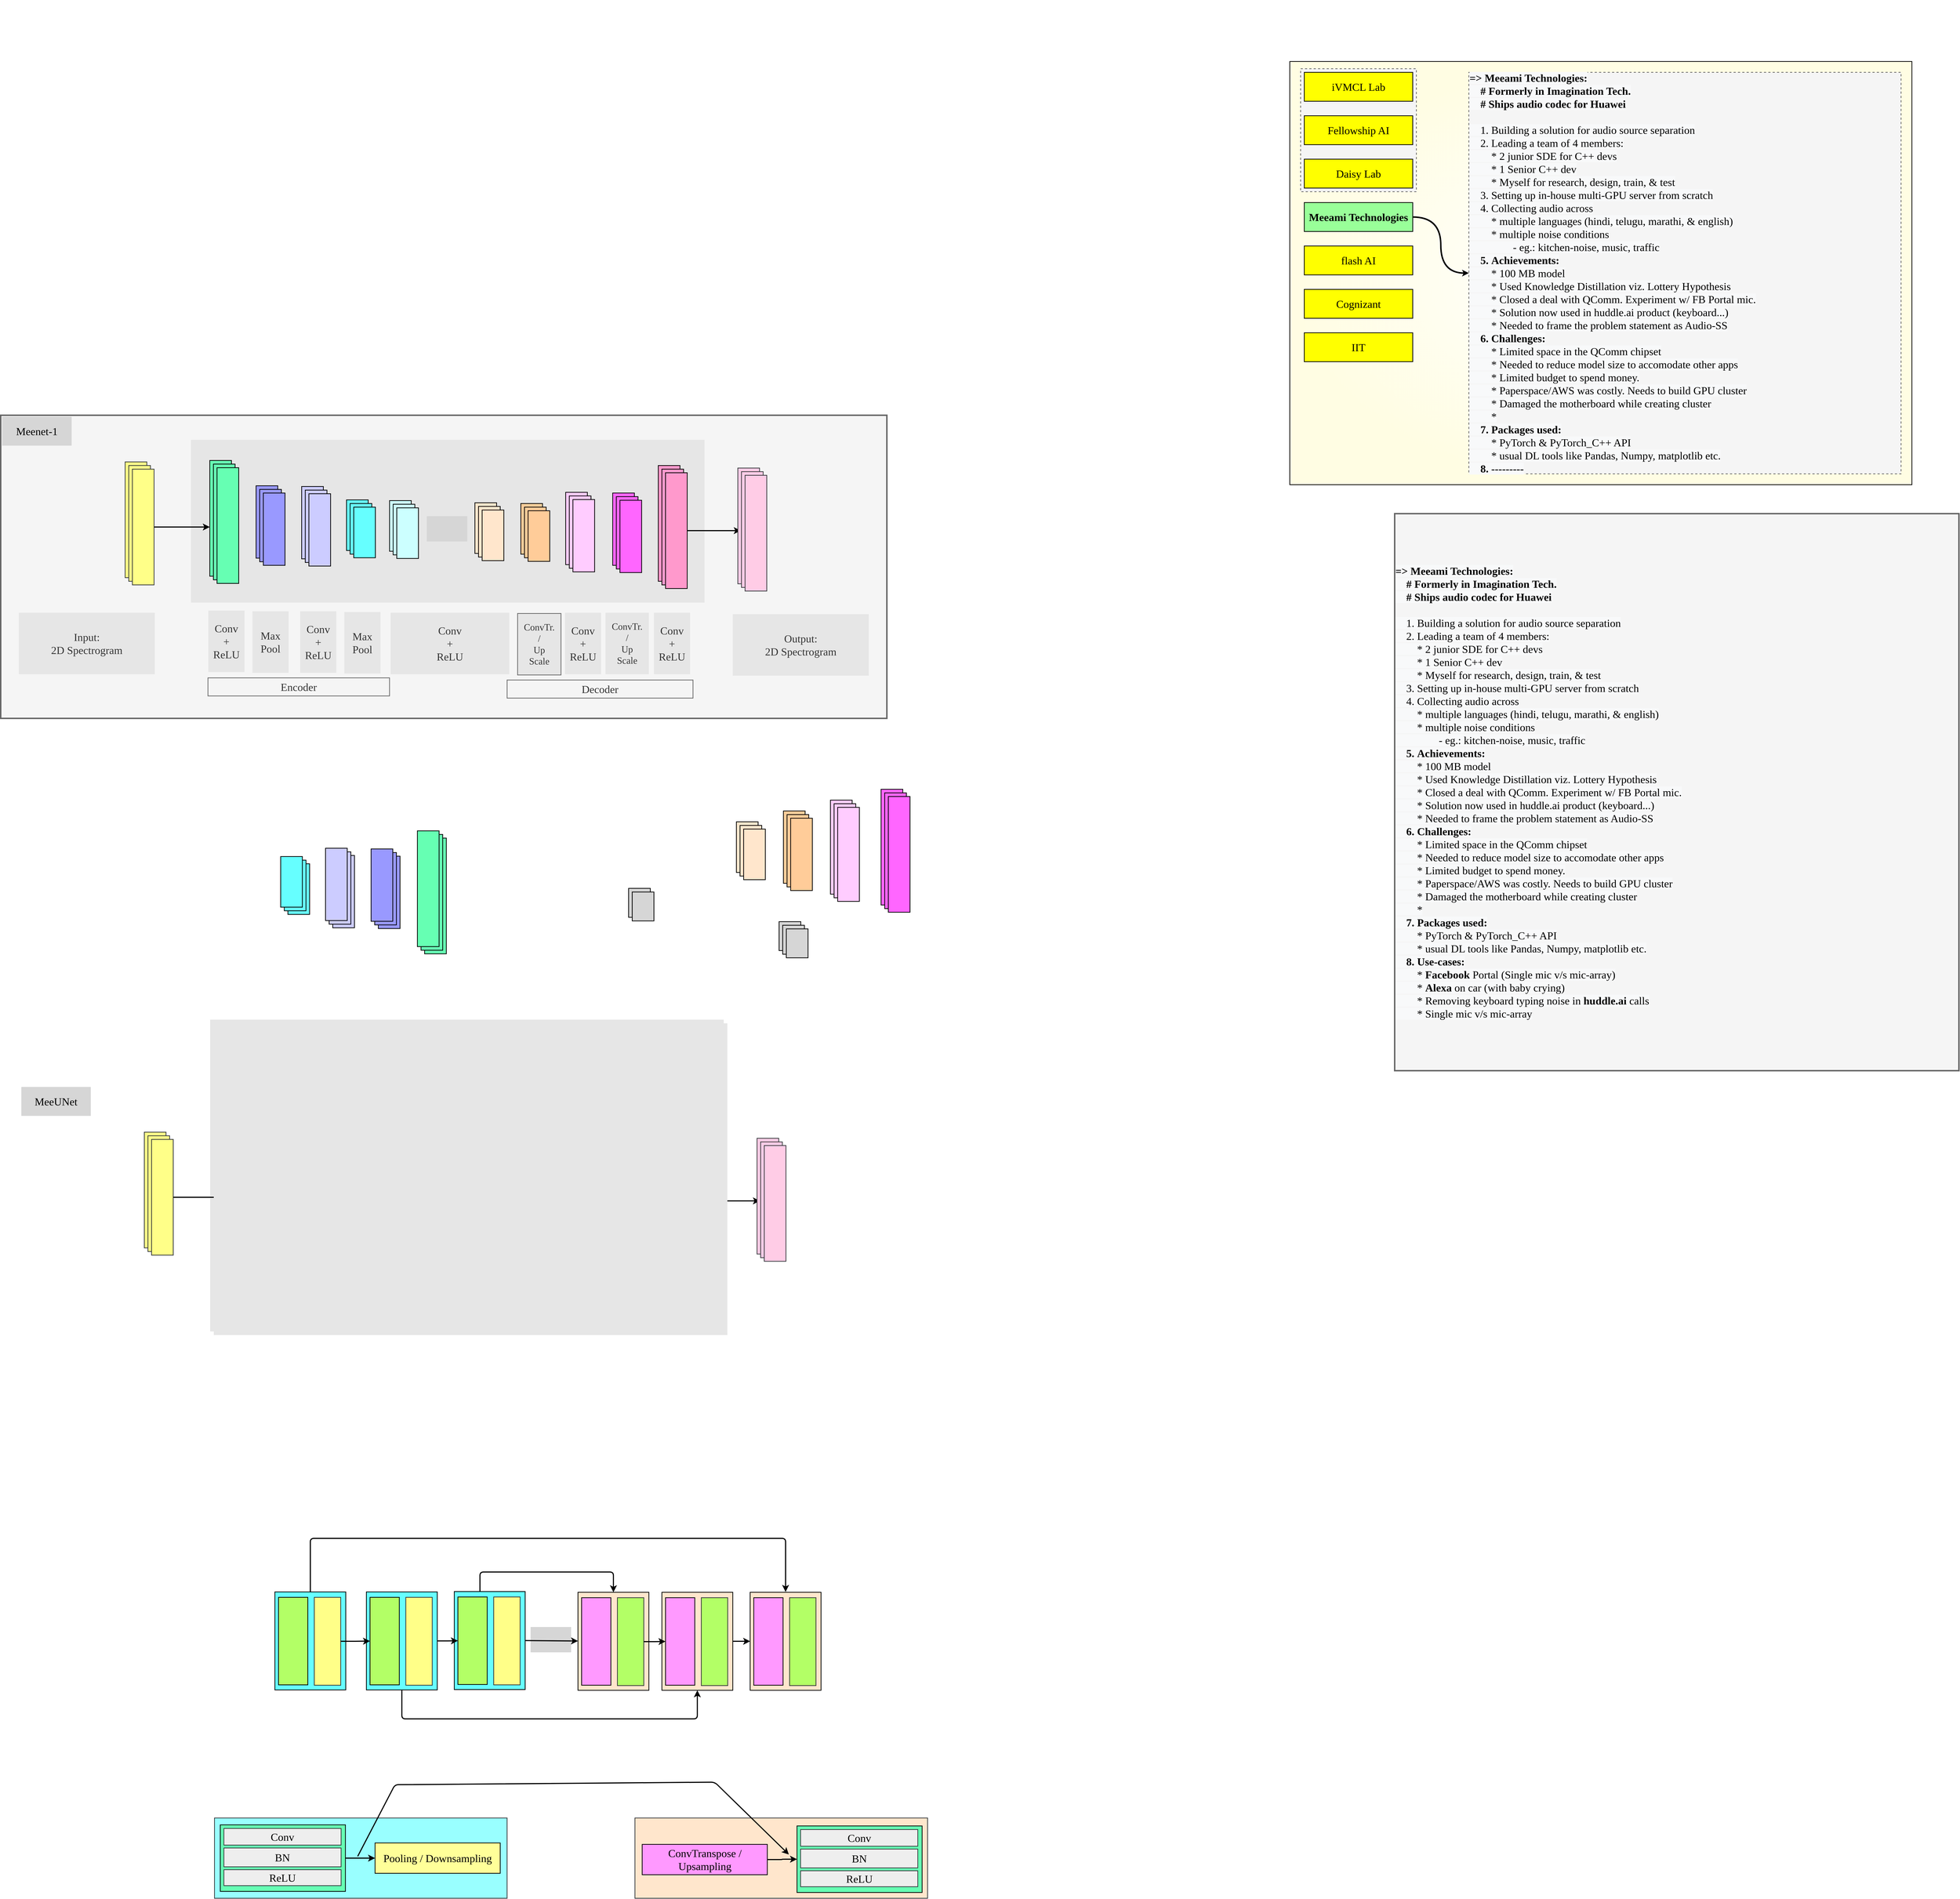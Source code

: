<mxfile version="17.4.2" type="device"><diagram id="P9KFcooQHD4mjp860-4f" name="Page-1"><mxGraphModel dx="7124" dy="1069" grid="0" gridSize="10" guides="1" tooltips="1" connect="1" arrows="1" fold="1" page="1" pageScale="1" pageWidth="850" pageHeight="1100" math="0" shadow="0"><root><mxCell id="0"/><mxCell id="1" parent="0"/><mxCell id="V5ChxaElLoIt3YBlltwW-2" value="&lt;span style=&quot;color: rgb(0 , 0 , 0) ; font-family: &amp;#34;fira code&amp;#34; ; font-size: 30px ; font-style: normal ; letter-spacing: normal ; text-indent: 0px ; text-transform: none ; word-spacing: 0px ; background-color: rgb(248 , 249 , 250) ; display: inline ; float: none&quot;&gt;&lt;br&gt;&lt;/span&gt;" style="rounded=0;whiteSpace=wrap;html=1;strokeWidth=4;fillColor=#f5f5f5;movable=1;resizable=1;rotatable=1;deletable=1;editable=1;connectable=1;fontColor=#333333;strokeColor=#666666;align=left;" vertex="1" parent="1"><mxGeometry x="-3864" y="2368" width="2450" height="838" as="geometry"/></mxCell><mxCell id="V5ChxaElLoIt3YBlltwW-142" value="&lt;span style=&quot;font-family: &amp;#34;fira code&amp;#34; ; font-size: 30px&quot;&gt;&lt;br&gt;&lt;/span&gt;" style="rounded=0;whiteSpace=wrap;html=1;strokeWidth=2;fillColor=#E6E6E6;movable=1;resizable=1;rotatable=1;deletable=1;editable=1;connectable=1;fontColor=#333333;strokeColor=none;gradientColor=none;" vertex="1" parent="1"><mxGeometry x="-3338" y="2436" width="1420" height="450" as="geometry"/></mxCell><mxCell id="78eP3TiUMM_Bn74QiATu-85" value="" style="group;movable=1;resizable=1;rotatable=1;deletable=1;editable=1;connectable=1;container=1;fontStyle=4" parent="1" vertex="1" connectable="0"><mxGeometry x="-120" y="1220" width="1540" height="1340" as="geometry"/></mxCell><mxCell id="78eP3TiUMM_Bn74QiATu-86" value="" style="rounded=0;whiteSpace=wrap;html=1;fontFamily=Fira Code;fontSize=45;strokeColor=default;strokeWidth=2;fillColor=#FFFFFF;gradientDirection=radial;gradientColor=#FFFDE3;movable=1;resizable=1;rotatable=1;deletable=1;editable=1;connectable=1;" parent="78eP3TiUMM_Bn74QiATu-85" vertex="1"><mxGeometry x="-180" y="170" width="1720" height="1170" as="geometry"/></mxCell><mxCell id="78eP3TiUMM_Bn74QiATu-177" style="edgeStyle=orthogonalEdgeStyle;orthogonalLoop=1;jettySize=auto;html=1;entryX=0;entryY=0.5;entryDx=0;entryDy=0;curved=1;strokeWidth=4;" parent="78eP3TiUMM_Bn74QiATu-85" source="78eP3TiUMM_Bn74QiATu-169" target="78eP3TiUMM_Bn74QiATu-170" edge="1"><mxGeometry relative="1" as="geometry"/></mxCell><mxCell id="78eP3TiUMM_Bn74QiATu-169" value="&lt;span style=&quot;font-family: &amp;quot;fira code&amp;quot; ; font-size: 30px&quot;&gt;Meeami Technologies&lt;/span&gt;" style="rounded=0;whiteSpace=wrap;html=1;strokeWidth=2;fillColor=#99FF99;movable=1;resizable=1;rotatable=1;deletable=1;editable=1;connectable=1;fontStyle=1" parent="78eP3TiUMM_Bn74QiATu-85" vertex="1"><mxGeometry x="-140" y="560" width="300" height="80" as="geometry"/></mxCell><mxCell id="78eP3TiUMM_Bn74QiATu-170" value="&lt;span style=&quot;color: rgb(0 , 0 , 0) ; font-family: &amp;#34;fira code&amp;#34; ; font-size: 30px ; font-style: normal ; letter-spacing: normal ; text-indent: 0px ; text-transform: none ; word-spacing: 0px ; background-color: rgb(248 , 249 , 250) ; display: inline ; float: none&quot;&gt;&lt;b&gt;=&amp;gt; Meeami Technologies:&lt;br&gt;&amp;nbsp; &amp;nbsp; # Formerly in Imagination Tech.&lt;br&gt;&amp;nbsp; &amp;nbsp; # Ships audio codec for Huawei&lt;br&gt;&lt;br&gt;&lt;/b&gt;&amp;nbsp; &amp;nbsp; 1. Building a solution for audio source separation&lt;br&gt;&amp;nbsp; &amp;nbsp; 2. Leading a team of 4 members:&lt;br&gt;&lt;span&gt;&#9;&lt;/span&gt;&lt;span&gt;&#9;&lt;/span&gt;&lt;span&gt;&#9;&lt;/span&gt;&lt;span style=&quot;white-space: pre&quot;&gt;&#9;&lt;/span&gt;* 2 junior SDE for C++ devs&lt;br&gt;&lt;span&gt;&#9;&lt;/span&gt;&lt;span&gt;&#9;&lt;/span&gt;&lt;span&gt;&#9;&lt;/span&gt;&lt;span style=&quot;white-space: pre&quot;&gt;&#9;&lt;/span&gt;* 1 Senior C++ dev&lt;br&gt;&lt;span&gt;&#9;&lt;/span&gt;&lt;span&gt;&#9;&lt;/span&gt;&lt;span&gt;&#9;&lt;/span&gt;&lt;span style=&quot;white-space: pre&quot;&gt;&#9;&lt;/span&gt;* Myself for research, design, train, &amp;amp; test&lt;br&gt;&amp;nbsp; &amp;nbsp; 3. Setting up in-house multi-GPU server from scratch&lt;br&gt;&amp;nbsp; &amp;nbsp; 4. Collecting audio across &lt;br&gt;&lt;span&gt;&#9;&lt;/span&gt;&lt;span&gt;&#9;&lt;/span&gt;&lt;span&gt;&#9;&lt;/span&gt;&lt;span style=&quot;white-space: pre&quot;&gt;&#9;&lt;/span&gt;* multiple languages (hindi, telugu, marathi, &amp;amp; english)&lt;br&gt;&lt;span&gt;&#9;&lt;/span&gt;&lt;span&gt;&#9;&lt;/span&gt;&lt;span&gt;&#9;&lt;/span&gt;&lt;span style=&quot;white-space: pre&quot;&gt;&#9;&lt;/span&gt;* multiple noise conditions &lt;br&gt;&lt;span&gt;&#9;&lt;/span&gt;&lt;span&gt;&#9;&lt;/span&gt;&lt;span style=&quot;white-space: pre&quot;&gt;&#9;&lt;/span&gt;&lt;span style=&quot;white-space: pre&quot;&gt;&#9;&lt;/span&gt;- eg.: kitchen-noise, music, traffic&lt;br&gt;&lt;b&gt;&amp;nbsp; &amp;nbsp; 5.&amp;nbsp;&lt;/b&gt;&lt;b&gt;Achievements&lt;/b&gt;&lt;b&gt;:&lt;br&gt;&lt;/b&gt;&lt;span&gt;&#9;&lt;/span&gt;&lt;span&gt;&#9;&lt;/span&gt;&lt;span style=&quot;white-space: pre&quot;&gt;&#9;&lt;/span&gt;* 100 MB model&lt;br&gt;&lt;span&gt;&#9;&lt;/span&gt;&lt;span style=&quot;white-space: pre&quot;&gt;&#9;&lt;/span&gt;* Used Knowledge Distillation viz. Lottery Hypothesis&lt;br&gt;&lt;span style=&quot;white-space: pre&quot;&gt;&#9;&lt;/span&gt;* Closed a deal with QComm. Experiment w/ FB Portal mic.&lt;br&gt;&lt;span style=&quot;white-space: pre&quot;&gt;&#9;&lt;/span&gt;* Solution now used in huddle.ai product (keyboard...)&lt;br&gt;&lt;span style=&quot;white-space: pre&quot;&gt;&#9;&lt;/span&gt;* Needed to frame the problem statement as Audio-SS&lt;br&gt;&lt;b&gt;&amp;nbsp; &amp;nbsp; 6. Challenges:&lt;br&gt;&lt;/b&gt;&lt;span&gt;&#9;&lt;/span&gt;&lt;span&gt;&#9;&lt;/span&gt;&lt;span style=&quot;white-space: pre&quot;&gt;&#9;&lt;/span&gt;* Limited space in the QComm chipset&lt;br&gt;&lt;span&gt;&#9;&lt;/span&gt;&lt;span&gt;&#9;&lt;/span&gt;&lt;span style=&quot;white-space: pre&quot;&gt;&#9;&lt;/span&gt;* Needed to reduce model size to accomodate other apps&lt;br&gt;&lt;span style=&quot;white-space: pre&quot;&gt;&#9;&lt;/span&gt;* Limited budget to spend money. &lt;br&gt;&lt;span style=&quot;white-space: pre&quot;&gt;&#9;&lt;/span&gt;* Paperspace/AWS was costly. Needs to build GPU cluster&lt;br&gt;&lt;span style=&quot;white-space: pre&quot;&gt;&#9;&lt;/span&gt;* Damaged the motherboard while creating cluster&lt;br&gt;&lt;span style=&quot;white-space: pre&quot;&gt;&#9;&lt;/span&gt;*&lt;br&gt;&amp;nbsp; &amp;nbsp; &lt;b&gt;7. Packages used:&lt;br&gt;&lt;/b&gt;&lt;span&gt;&#9;&lt;/span&gt;&lt;span style=&quot;white-space: pre&quot;&gt;&#9;&lt;/span&gt;* PyTorch &amp;amp; PyTorch_C++ API&lt;br&gt;&lt;span&gt;&#9;&lt;/span&gt;&lt;span style=&quot;white-space: pre&quot;&gt;&#9;&lt;/span&gt;* usual DL tools like Pandas, Numpy, matplotlib etc.&lt;br&gt;&amp;nbsp; &amp;nbsp; &lt;b&gt;8. ---------&lt;/b&gt;&lt;br&gt;&lt;/span&gt;" style="rounded=0;whiteSpace=wrap;html=1;strokeWidth=2;fillColor=#f5f5f5;dashed=1;movable=1;resizable=1;rotatable=1;deletable=1;editable=1;connectable=1;fontColor=#333333;strokeColor=#666666;align=left;" parent="78eP3TiUMM_Bn74QiATu-85" vertex="1"><mxGeometry x="315" y="200" width="1195" height="1110" as="geometry"/></mxCell><mxCell id="78eP3TiUMM_Bn74QiATu-176" value="&lt;span style=&quot;font-family: &amp;#34;fira code&amp;#34; ; font-size: 30px&quot;&gt;flash AI&lt;br&gt;&lt;/span&gt;" style="rounded=0;whiteSpace=wrap;html=1;strokeWidth=2;fillColor=#FFFF00;movable=1;resizable=1;rotatable=1;deletable=1;editable=1;connectable=1;" parent="78eP3TiUMM_Bn74QiATu-85" vertex="1"><mxGeometry x="-140" y="680" width="300" height="80" as="geometry"/></mxCell><mxCell id="78eP3TiUMM_Bn74QiATu-180" value="&lt;span style=&quot;color: rgb(0 , 0 , 0) ; font-family: &amp;#34;fira code&amp;#34; ; font-size: 30px ; font-style: normal ; letter-spacing: normal ; text-indent: 0px ; text-transform: none ; word-spacing: 0px ; background-color: rgb(248 , 249 , 250) ; display: inline ; float: none&quot;&gt;&lt;br&gt;&lt;/span&gt;" style="rounded=0;whiteSpace=wrap;html=1;strokeWidth=2;fillColor=#f5f5f5;dashed=1;movable=1;resizable=1;rotatable=1;deletable=1;editable=1;connectable=1;fontColor=#333333;strokeColor=#666666;align=left;" parent="78eP3TiUMM_Bn74QiATu-85" vertex="1"><mxGeometry x="-150" y="190" width="320" height="340" as="geometry"/></mxCell><mxCell id="78eP3TiUMM_Bn74QiATu-173" value="&lt;span style=&quot;font-family: &amp;#34;fira code&amp;#34; ; font-size: 30px&quot;&gt;Fellowship AI&lt;/span&gt;" style="rounded=0;whiteSpace=wrap;html=1;strokeWidth=2;fillColor=#FFFF00;movable=1;resizable=1;rotatable=1;deletable=1;editable=1;connectable=1;" parent="78eP3TiUMM_Bn74QiATu-85" vertex="1"><mxGeometry x="-140" y="320" width="300" height="80" as="geometry"/></mxCell><mxCell id="78eP3TiUMM_Bn74QiATu-174" value="&lt;span style=&quot;font-family: &amp;#34;fira code&amp;#34; ; font-size: 30px&quot;&gt;Daisy Lab&lt;br&gt;&lt;/span&gt;" style="rounded=0;whiteSpace=wrap;html=1;strokeWidth=2;fillColor=#FFFF00;movable=1;resizable=1;rotatable=1;deletable=1;editable=1;connectable=1;" parent="78eP3TiUMM_Bn74QiATu-85" vertex="1"><mxGeometry x="-140" y="440" width="300" height="80" as="geometry"/></mxCell><mxCell id="78eP3TiUMM_Bn74QiATu-178" value="&lt;span style=&quot;font-family: &amp;#34;fira code&amp;#34; ; font-size: 30px&quot;&gt;iVMCL Lab&lt;/span&gt;" style="rounded=0;whiteSpace=wrap;html=1;strokeWidth=2;fillColor=#FFFF00;movable=1;resizable=1;rotatable=1;deletable=1;editable=1;connectable=1;" parent="78eP3TiUMM_Bn74QiATu-85" vertex="1"><mxGeometry x="-140" y="200" width="300" height="80" as="geometry"/></mxCell><mxCell id="78eP3TiUMM_Bn74QiATu-175" value="&lt;span style=&quot;font-family: &amp;#34;fira code&amp;#34; ; font-size: 30px&quot;&gt;Cognizant&lt;br&gt;&lt;/span&gt;" style="rounded=0;whiteSpace=wrap;html=1;strokeWidth=2;fillColor=#FFFF00;movable=1;resizable=1;rotatable=1;deletable=1;editable=1;connectable=1;" parent="78eP3TiUMM_Bn74QiATu-85" vertex="1"><mxGeometry x="-140" y="800" width="300" height="80" as="geometry"/></mxCell><mxCell id="78eP3TiUMM_Bn74QiATu-179" value="&lt;span style=&quot;font-family: &amp;#34;fira code&amp;#34; ; font-size: 30px&quot;&gt;IIT&lt;br&gt;&lt;/span&gt;" style="rounded=0;whiteSpace=wrap;html=1;strokeWidth=2;fillColor=#FFFF00;movable=1;resizable=1;rotatable=1;deletable=1;editable=1;connectable=1;" parent="78eP3TiUMM_Bn74QiATu-85" vertex="1"><mxGeometry x="-140" y="920" width="300" height="80" as="geometry"/></mxCell><mxCell id="8HF4w6hNWOEXU3cjqNIL-1" value="&lt;span style=&quot;color: rgb(0 , 0 , 0) ; font-family: &amp;#34;fira code&amp;#34; ; font-size: 30px ; font-style: normal ; letter-spacing: normal ; text-indent: 0px ; text-transform: none ; word-spacing: 0px ; background-color: rgb(248 , 249 , 250) ; display: inline ; float: none&quot;&gt;&lt;b&gt;=&amp;gt; Meeami Technologies:&lt;br&gt;&amp;nbsp; &amp;nbsp; # Formerly in Imagination Tech.&lt;br&gt;&amp;nbsp; &amp;nbsp; # Ships audio codec for Huawei&lt;br&gt;&lt;span&gt;&#9;&lt;/span&gt;&lt;br&gt;&lt;/b&gt;&amp;nbsp; &amp;nbsp; 1. Building a solution for audio source separation&lt;br&gt;&amp;nbsp; &amp;nbsp; 2. Leading a team of 4 members:&lt;br&gt;&lt;span&gt;&#9;&lt;/span&gt;&lt;span&gt;&#9;&lt;/span&gt;&lt;span&gt;&#9;&lt;/span&gt;&lt;span&gt;&#9;&lt;/span&gt;&lt;span style=&quot;white-space: pre&quot;&gt;&#9;&lt;/span&gt;* 2 junior SDE for C++ devs&lt;br&gt;&lt;span&gt;&#9;&lt;/span&gt;&lt;span&gt;&#9;&lt;/span&gt;&lt;span&gt;&#9;&lt;/span&gt;&lt;span&gt;&#9;&lt;/span&gt;&lt;span style=&quot;white-space: pre&quot;&gt;&#9;&lt;/span&gt;* 1 Senior C++ dev&lt;br&gt;&lt;span&gt;&#9;&lt;/span&gt;&lt;span&gt;&#9;&lt;/span&gt;&lt;span&gt;&#9;&lt;/span&gt;&lt;span&gt;&#9;&lt;/span&gt;&lt;span style=&quot;white-space: pre&quot;&gt;&#9;&lt;/span&gt;* Myself for research, design, train, &amp;amp; test&lt;br&gt;&amp;nbsp; &amp;nbsp; 3. Setting up in-house multi-GPU server from scratch&lt;br&gt;&amp;nbsp; &amp;nbsp; 4. Collecting audio across &lt;br&gt;&lt;span&gt;&#9;&lt;/span&gt;&lt;span&gt;&#9;&lt;/span&gt;&lt;span&gt;&#9;&lt;/span&gt;&lt;span&gt;&#9;&lt;/span&gt;&lt;span style=&quot;white-space: pre&quot;&gt;&#9;&lt;/span&gt;* multiple languages (hindi, telugu, marathi, &amp;amp; english)&lt;br&gt;&lt;span&gt;&#9;&lt;/span&gt;&lt;span&gt;&#9;&lt;/span&gt;&lt;span&gt;&#9;&lt;/span&gt;&lt;span&gt;&#9;&lt;/span&gt;&lt;span style=&quot;white-space: pre&quot;&gt;&#9;&lt;/span&gt;* multiple noise conditions &lt;br&gt;&lt;span&gt;&#9;&lt;/span&gt;&lt;span&gt;&#9;&lt;/span&gt;&lt;span&gt;&#9;&lt;/span&gt;&lt;span&gt;&#9;&lt;/span&gt;&lt;span style=&quot;white-space: pre&quot;&gt;&#9;&lt;/span&gt;&lt;span style=&quot;white-space: pre&quot;&gt;&#9;&lt;/span&gt;- eg.: kitchen-noise, music, traffic&lt;br&gt;&lt;b&gt;&amp;nbsp; &amp;nbsp; 5.&amp;nbsp;&lt;/b&gt;&lt;b&gt;Achievements&lt;/b&gt;&lt;b&gt;:&lt;br&gt;&lt;/b&gt;&lt;span&gt;&#9;&lt;/span&gt;&lt;span&gt;&#9;&lt;/span&gt;&lt;span&gt;&#9;&lt;/span&gt;&lt;span style=&quot;white-space: pre&quot;&gt;&#9;&lt;/span&gt;* 100 MB model&lt;br&gt;&lt;span&gt;&#9;&lt;/span&gt;&lt;span&gt;&#9;&lt;/span&gt;&lt;span style=&quot;white-space: pre&quot;&gt;&#9;&lt;/span&gt;* Used Knowledge Distillation viz. Lottery Hypothesis&lt;br&gt;&lt;span&gt;&#9;&lt;/span&gt;&lt;span style=&quot;white-space: pre&quot;&gt;&#9;&lt;/span&gt;* Closed a deal with QComm. Experiment w/ FB Portal mic.&lt;br&gt;&lt;span&gt;&#9;&lt;/span&gt;&lt;span style=&quot;white-space: pre&quot;&gt;&#9;&lt;/span&gt;* Solution now used in huddle.ai product (keyboard...)&lt;br&gt;&lt;span&gt;&#9;&lt;/span&gt;&lt;span style=&quot;white-space: pre&quot;&gt;&#9;&lt;/span&gt;* Needed to frame the problem statement as Audio-SS&lt;br&gt;&lt;b&gt;&amp;nbsp; &amp;nbsp; 6. Challenges:&lt;br&gt;&lt;/b&gt;&lt;span&gt;&#9;&lt;/span&gt;&lt;span&gt;&#9;&lt;/span&gt;&lt;span&gt;&#9;&lt;/span&gt;&lt;span style=&quot;white-space: pre&quot;&gt;&#9;&lt;/span&gt;* Limited space in the QComm chipset&lt;br&gt;&lt;span&gt;&#9;&lt;/span&gt;&lt;span&gt;&#9;&lt;/span&gt;&lt;span&gt;&#9;&lt;/span&gt;&lt;span style=&quot;white-space: pre&quot;&gt;&#9;&lt;/span&gt;* Needed to reduce model size to accomodate other apps&lt;br&gt;&lt;span&gt;&#9;&lt;/span&gt;&lt;span style=&quot;white-space: pre&quot;&gt;&#9;&lt;/span&gt;* Limited budget to spend money. &lt;br&gt;&lt;span&gt;&#9;&lt;/span&gt;&lt;span style=&quot;white-space: pre&quot;&gt;&#9;&lt;/span&gt;* Paperspace/AWS was costly. Needs to build GPU cluster&lt;br&gt;&lt;span&gt;&#9;&lt;/span&gt;&lt;span style=&quot;white-space: pre&quot;&gt;&#9;&lt;/span&gt;* Damaged the motherboard while creating cluster&lt;br&gt;&lt;span&gt;&#9;&lt;/span&gt;&lt;span style=&quot;white-space: pre&quot;&gt;&#9;&lt;/span&gt;*&lt;br&gt;&amp;nbsp; &amp;nbsp; &lt;b&gt;7. Packages used:&lt;br&gt;&lt;/b&gt;&lt;span&gt;&#9;&lt;/span&gt;&lt;span&gt;&#9;&lt;/span&gt;&lt;span style=&quot;white-space: pre&quot;&gt;&#9;&lt;/span&gt;* PyTorch &amp;amp; PyTorch_C++ API&lt;br&gt;&lt;span&gt;&#9;&lt;/span&gt;&lt;span&gt;&#9;&lt;/span&gt;&lt;span style=&quot;white-space: pre&quot;&gt;&#9;&lt;/span&gt;* usual DL tools like Pandas, Numpy, matplotlib etc.&lt;br&gt;&amp;nbsp; &amp;nbsp; &lt;b&gt;8. Use-cases:&lt;br&gt;&lt;/b&gt;&lt;span&gt;&#9;&lt;/span&gt;&lt;span style=&quot;white-space: pre&quot;&gt;&#9;&lt;/span&gt;* &lt;b&gt;Facebook&lt;/b&gt; Portal (Single mic v/s mic-array)&lt;br&gt;&lt;span&gt;&#9;&lt;/span&gt;&lt;span style=&quot;white-space: pre&quot;&gt;&#9;&lt;/span&gt;* &lt;b&gt;Alexa&lt;/b&gt; on car (with baby crying)&lt;br&gt;&lt;span&gt;&#9;&lt;/span&gt;&lt;span style=&quot;white-space: pre&quot;&gt;&#9;&lt;/span&gt;* Removing keyboard typing noise in &lt;b&gt;huddle.ai&lt;/b&gt; calls&lt;br&gt;&lt;span&gt;&#9;&lt;/span&gt;&lt;span style=&quot;white-space: pre&quot;&gt;&#9;&lt;/span&gt;* Single mic v/s mic-array&lt;br&gt;&lt;/span&gt;" style="rounded=0;whiteSpace=wrap;html=1;strokeWidth=4;fillColor=#f5f5f5;movable=1;resizable=1;rotatable=1;deletable=1;editable=1;connectable=1;fontColor=#333333;strokeColor=#666666;align=left;" parent="1" vertex="1"><mxGeometry x="-10" y="2640" width="1560" height="1540" as="geometry"/></mxCell><mxCell id="V5ChxaElLoIt3YBlltwW-39" value="" style="group" vertex="1" connectable="0" parent="1"><mxGeometry x="-3286" y="2493" width="80" height="340" as="geometry"/></mxCell><mxCell id="V5ChxaElLoIt3YBlltwW-11" value="&lt;span style=&quot;font-family: &amp;#34;fira code&amp;#34; ; font-size: 30px&quot;&gt;&lt;br&gt;&lt;/span&gt;" style="rounded=0;whiteSpace=wrap;html=1;strokeWidth=2;fillColor=#66FFB3;movable=1;resizable=1;rotatable=1;deletable=1;editable=1;connectable=1;" vertex="1" parent="V5ChxaElLoIt3YBlltwW-39"><mxGeometry width="60" height="320" as="geometry"/></mxCell><mxCell id="V5ChxaElLoIt3YBlltwW-19" value="&lt;span style=&quot;font-family: &amp;#34;fira code&amp;#34; ; font-size: 30px&quot;&gt;&lt;br&gt;&lt;/span&gt;" style="rounded=0;whiteSpace=wrap;html=1;strokeWidth=2;fillColor=#66FFB3;movable=1;resizable=1;rotatable=1;deletable=1;editable=1;connectable=1;" vertex="1" parent="V5ChxaElLoIt3YBlltwW-39"><mxGeometry x="10" y="10" width="60" height="320" as="geometry"/></mxCell><mxCell id="V5ChxaElLoIt3YBlltwW-20" value="&lt;span style=&quot;font-family: &amp;#34;fira code&amp;#34; ; font-size: 30px&quot;&gt;&lt;br&gt;&lt;/span&gt;" style="rounded=0;whiteSpace=wrap;html=1;strokeWidth=2;fillColor=#66FFB3;movable=1;resizable=1;rotatable=1;deletable=1;editable=1;connectable=1;" vertex="1" parent="V5ChxaElLoIt3YBlltwW-39"><mxGeometry x="20" y="20" width="60" height="320" as="geometry"/></mxCell><mxCell id="V5ChxaElLoIt3YBlltwW-41" value="" style="group" vertex="1" connectable="0" parent="1"><mxGeometry x="-3158" y="2563" width="80" height="220" as="geometry"/></mxCell><mxCell id="V5ChxaElLoIt3YBlltwW-8" value="&lt;span style=&quot;font-family: &amp;#34;fira code&amp;#34; ; font-size: 30px&quot;&gt;&lt;br&gt;&lt;/span&gt;" style="rounded=0;whiteSpace=wrap;html=1;strokeWidth=2;fillColor=#9999FF;movable=1;resizable=1;rotatable=1;deletable=1;editable=1;connectable=1;" vertex="1" parent="V5ChxaElLoIt3YBlltwW-41"><mxGeometry width="60" height="200" as="geometry"/></mxCell><mxCell id="V5ChxaElLoIt3YBlltwW-23" value="&lt;span style=&quot;font-family: &amp;#34;fira code&amp;#34; ; font-size: 30px&quot;&gt;&lt;br&gt;&lt;/span&gt;" style="rounded=0;whiteSpace=wrap;html=1;strokeWidth=2;fillColor=#9999FF;movable=1;resizable=1;rotatable=1;deletable=1;editable=1;connectable=1;" vertex="1" parent="V5ChxaElLoIt3YBlltwW-41"><mxGeometry x="10" y="10" width="60" height="200" as="geometry"/></mxCell><mxCell id="V5ChxaElLoIt3YBlltwW-24" value="&lt;span style=&quot;font-family: &amp;#34;fira code&amp;#34; ; font-size: 30px&quot;&gt;&lt;br&gt;&lt;/span&gt;" style="rounded=0;whiteSpace=wrap;html=1;strokeWidth=2;fillColor=#9999FF;movable=1;resizable=1;rotatable=1;deletable=1;editable=1;connectable=1;" vertex="1" parent="V5ChxaElLoIt3YBlltwW-41"><mxGeometry x="20" y="20" width="60" height="200" as="geometry"/></mxCell><mxCell id="V5ChxaElLoIt3YBlltwW-44" value="" style="group" vertex="1" connectable="0" parent="1"><mxGeometry x="-1712" y="3768" width="80" height="100" as="geometry"/></mxCell><mxCell id="V5ChxaElLoIt3YBlltwW-12" value="&lt;span style=&quot;font-family: &amp;#34;fira code&amp;#34; ; font-size: 30px&quot;&gt;&lt;br&gt;&lt;/span&gt;" style="rounded=0;whiteSpace=wrap;html=1;strokeWidth=2;fillColor=#D6D6D6;movable=1;resizable=1;rotatable=1;deletable=1;editable=1;connectable=1;" vertex="1" parent="V5ChxaElLoIt3YBlltwW-44"><mxGeometry width="60" height="80" as="geometry"/></mxCell><mxCell id="V5ChxaElLoIt3YBlltwW-29" value="&lt;span style=&quot;font-family: &amp;#34;fira code&amp;#34; ; font-size: 30px&quot;&gt;&lt;br&gt;&lt;/span&gt;" style="rounded=0;whiteSpace=wrap;html=1;strokeWidth=2;fillColor=#D6D6D6;movable=1;resizable=1;rotatable=1;deletable=1;editable=1;connectable=1;" vertex="1" parent="V5ChxaElLoIt3YBlltwW-44"><mxGeometry x="10" y="10" width="60" height="80" as="geometry"/></mxCell><mxCell id="V5ChxaElLoIt3YBlltwW-30" value="&lt;span style=&quot;font-family: &amp;#34;fira code&amp;#34; ; font-size: 30px&quot;&gt;&lt;br&gt;&lt;/span&gt;" style="rounded=0;whiteSpace=wrap;html=1;strokeWidth=2;fillColor=#D6D6D6;movable=1;resizable=1;rotatable=1;deletable=1;editable=1;connectable=1;" vertex="1" parent="V5ChxaElLoIt3YBlltwW-44"><mxGeometry x="20" y="20" width="60" height="80" as="geometry"/></mxCell><mxCell id="V5ChxaElLoIt3YBlltwW-45" value="" style="group" vertex="1" connectable="0" parent="1"><mxGeometry x="-1830" y="3492" width="80" height="160" as="geometry"/></mxCell><mxCell id="V5ChxaElLoIt3YBlltwW-15" value="&lt;span style=&quot;font-family: &amp;#34;fira code&amp;#34; ; font-size: 30px&quot;&gt;&lt;br&gt;&lt;/span&gt;" style="rounded=0;whiteSpace=wrap;html=1;strokeWidth=2;fillColor=#FFE6CC;movable=1;resizable=1;rotatable=1;deletable=1;editable=1;connectable=1;" vertex="1" parent="V5ChxaElLoIt3YBlltwW-45"><mxGeometry width="60" height="140" as="geometry"/></mxCell><mxCell id="V5ChxaElLoIt3YBlltwW-31" value="&lt;span style=&quot;font-family: &amp;#34;fira code&amp;#34; ; font-size: 30px&quot;&gt;&lt;br&gt;&lt;/span&gt;" style="rounded=0;whiteSpace=wrap;html=1;strokeWidth=2;fillColor=#FFE6CC;movable=1;resizable=1;rotatable=1;deletable=1;editable=1;connectable=1;" vertex="1" parent="V5ChxaElLoIt3YBlltwW-45"><mxGeometry x="10" y="10" width="60" height="140" as="geometry"/></mxCell><mxCell id="V5ChxaElLoIt3YBlltwW-32" value="&lt;span style=&quot;font-family: &amp;#34;fira code&amp;#34; ; font-size: 30px&quot;&gt;&lt;br&gt;&lt;/span&gt;" style="rounded=0;whiteSpace=wrap;html=1;strokeWidth=2;fillColor=#FFE6CC;movable=1;resizable=1;rotatable=1;deletable=1;editable=1;connectable=1;" vertex="1" parent="V5ChxaElLoIt3YBlltwW-45"><mxGeometry x="20" y="20" width="60" height="140" as="geometry"/></mxCell><mxCell id="V5ChxaElLoIt3YBlltwW-46" value="" style="group" vertex="1" connectable="0" parent="1"><mxGeometry x="-1700" y="3462" width="80" height="220" as="geometry"/></mxCell><mxCell id="V5ChxaElLoIt3YBlltwW-16" value="&lt;span style=&quot;font-family: &amp;#34;fira code&amp;#34; ; font-size: 30px&quot;&gt;&lt;br&gt;&lt;/span&gt;" style="rounded=0;whiteSpace=wrap;html=1;strokeWidth=2;fillColor=#FFCC99;movable=1;resizable=1;rotatable=1;deletable=1;editable=1;connectable=1;" vertex="1" parent="V5ChxaElLoIt3YBlltwW-46"><mxGeometry width="60" height="200" as="geometry"/></mxCell><mxCell id="V5ChxaElLoIt3YBlltwW-33" value="&lt;span style=&quot;font-family: &amp;#34;fira code&amp;#34; ; font-size: 30px&quot;&gt;&lt;br&gt;&lt;/span&gt;" style="rounded=0;whiteSpace=wrap;html=1;strokeWidth=2;fillColor=#FFCC99;movable=1;resizable=1;rotatable=1;deletable=1;editable=1;connectable=1;" vertex="1" parent="V5ChxaElLoIt3YBlltwW-46"><mxGeometry x="10" y="10" width="60" height="200" as="geometry"/></mxCell><mxCell id="V5ChxaElLoIt3YBlltwW-34" value="&lt;span style=&quot;font-family: &amp;#34;fira code&amp;#34; ; font-size: 30px&quot;&gt;&lt;br&gt;&lt;/span&gt;" style="rounded=0;whiteSpace=wrap;html=1;strokeWidth=2;fillColor=#FFCC99;movable=1;resizable=1;rotatable=1;deletable=1;editable=1;connectable=1;" vertex="1" parent="V5ChxaElLoIt3YBlltwW-46"><mxGeometry x="20" y="20" width="60" height="200" as="geometry"/></mxCell><mxCell id="V5ChxaElLoIt3YBlltwW-47" value="" style="group" vertex="1" connectable="0" parent="1"><mxGeometry x="-1570" y="3432" width="80" height="280" as="geometry"/></mxCell><mxCell id="V5ChxaElLoIt3YBlltwW-17" value="&lt;span style=&quot;font-family: &amp;#34;fira code&amp;#34; ; font-size: 30px&quot;&gt;&lt;br&gt;&lt;/span&gt;" style="rounded=0;whiteSpace=wrap;html=1;strokeWidth=2;fillColor=#FFCCFF;movable=1;resizable=1;rotatable=1;deletable=1;editable=1;connectable=1;" vertex="1" parent="V5ChxaElLoIt3YBlltwW-47"><mxGeometry width="60" height="260" as="geometry"/></mxCell><mxCell id="V5ChxaElLoIt3YBlltwW-35" value="&lt;span style=&quot;font-family: &amp;#34;fira code&amp;#34; ; font-size: 30px&quot;&gt;&lt;br&gt;&lt;/span&gt;" style="rounded=0;whiteSpace=wrap;html=1;strokeWidth=2;fillColor=#FFCCFF;movable=1;resizable=1;rotatable=1;deletable=1;editable=1;connectable=1;" vertex="1" parent="V5ChxaElLoIt3YBlltwW-47"><mxGeometry x="10" y="10" width="60" height="260" as="geometry"/></mxCell><mxCell id="V5ChxaElLoIt3YBlltwW-36" value="&lt;span style=&quot;font-family: &amp;#34;fira code&amp;#34; ; font-size: 30px&quot;&gt;&lt;br&gt;&lt;/span&gt;" style="rounded=0;whiteSpace=wrap;html=1;strokeWidth=2;fillColor=#FFCCFF;movable=1;resizable=1;rotatable=1;deletable=1;editable=1;connectable=1;" vertex="1" parent="V5ChxaElLoIt3YBlltwW-47"><mxGeometry x="20" y="20" width="60" height="260" as="geometry"/></mxCell><mxCell id="V5ChxaElLoIt3YBlltwW-48" value="" style="group" vertex="1" connectable="0" parent="1"><mxGeometry x="-1430" y="3402" width="80" height="340" as="geometry"/></mxCell><mxCell id="V5ChxaElLoIt3YBlltwW-18" value="&lt;span style=&quot;font-family: &amp;#34;fira code&amp;#34; ; font-size: 30px&quot;&gt;&lt;br&gt;&lt;/span&gt;" style="rounded=0;whiteSpace=wrap;html=1;strokeWidth=2;fillColor=#FF66FF;movable=1;resizable=1;rotatable=1;deletable=1;editable=1;connectable=1;" vertex="1" parent="V5ChxaElLoIt3YBlltwW-48"><mxGeometry width="60" height="320" as="geometry"/></mxCell><mxCell id="V5ChxaElLoIt3YBlltwW-37" value="&lt;span style=&quot;font-family: &amp;#34;fira code&amp;#34; ; font-size: 30px&quot;&gt;&lt;br&gt;&lt;/span&gt;" style="rounded=0;whiteSpace=wrap;html=1;strokeWidth=2;fillColor=#FF66FF;movable=1;resizable=1;rotatable=1;deletable=1;editable=1;connectable=1;" vertex="1" parent="V5ChxaElLoIt3YBlltwW-48"><mxGeometry x="10" y="10" width="60" height="320" as="geometry"/></mxCell><mxCell id="V5ChxaElLoIt3YBlltwW-38" value="&lt;span style=&quot;font-family: &amp;#34;fira code&amp;#34; ; font-size: 30px&quot;&gt;&lt;br&gt;&lt;/span&gt;" style="rounded=0;whiteSpace=wrap;html=1;strokeWidth=2;fillColor=#FF66FF;movable=1;resizable=1;rotatable=1;deletable=1;editable=1;connectable=1;" vertex="1" parent="V5ChxaElLoIt3YBlltwW-48"><mxGeometry x="20" y="20" width="60" height="320" as="geometry"/></mxCell><mxCell id="V5ChxaElLoIt3YBlltwW-56" value="&lt;span style=&quot;font-family: &amp;#34;fira code&amp;#34; ; font-size: 30px&quot;&gt;Encoder&lt;br&gt;&lt;/span&gt;" style="rounded=0;whiteSpace=wrap;html=1;strokeWidth=2;fillColor=#f5f5f5;movable=1;resizable=1;rotatable=1;deletable=1;editable=1;connectable=1;fontColor=#333333;strokeColor=#666666;gradientColor=none;" vertex="1" parent="1"><mxGeometry x="-3291" y="3094" width="502" height="50" as="geometry"/></mxCell><mxCell id="V5ChxaElLoIt3YBlltwW-58" value="&lt;span style=&quot;font-family: &amp;#34;fira code&amp;#34; ; font-size: 30px&quot;&gt;Conv&lt;br&gt;+&lt;br&gt;ReLU&lt;br&gt;&lt;/span&gt;" style="rounded=0;whiteSpace=wrap;html=1;strokeWidth=2;fillColor=#E6E6E6;movable=1;resizable=1;rotatable=1;deletable=1;editable=1;connectable=1;fontColor=#333333;strokeColor=none;gradientColor=none;" vertex="1" parent="1"><mxGeometry x="-3290" y="2908" width="100" height="170" as="geometry"/></mxCell><mxCell id="V5ChxaElLoIt3YBlltwW-59" value="&lt;span style=&quot;font-family: &amp;#34;fira code&amp;#34; ; font-size: 30px&quot;&gt;Max&lt;br&gt;Pool&lt;br&gt;&lt;/span&gt;" style="rounded=0;whiteSpace=wrap;html=1;strokeWidth=2;fillColor=#E6E6E6;movable=1;resizable=1;rotatable=1;deletable=1;editable=1;connectable=1;fontColor=#333333;strokeColor=none;gradientColor=none;" vertex="1" parent="1"><mxGeometry x="-3168" y="2910" width="100" height="170" as="geometry"/></mxCell><mxCell id="V5ChxaElLoIt3YBlltwW-69" value="" style="group" vertex="1" connectable="0" parent="1"><mxGeometry x="-3032" y="2565" width="80" height="220" as="geometry"/></mxCell><mxCell id="V5ChxaElLoIt3YBlltwW-65" value="&lt;span style=&quot;font-family: &amp;#34;fira code&amp;#34; ; font-size: 30px&quot;&gt;&lt;br&gt;&lt;/span&gt;" style="rounded=0;whiteSpace=wrap;html=1;strokeWidth=2;fillColor=#CCCCFF;movable=1;resizable=1;rotatable=1;deletable=1;editable=1;connectable=1;" vertex="1" parent="V5ChxaElLoIt3YBlltwW-69"><mxGeometry width="60" height="200" as="geometry"/></mxCell><mxCell id="V5ChxaElLoIt3YBlltwW-66" value="&lt;span style=&quot;font-family: &amp;#34;fira code&amp;#34; ; font-size: 30px&quot;&gt;&lt;br&gt;&lt;/span&gt;" style="rounded=0;whiteSpace=wrap;html=1;strokeWidth=2;fillColor=#CCCCFF;movable=1;resizable=1;rotatable=1;deletable=1;editable=1;connectable=1;" vertex="1" parent="V5ChxaElLoIt3YBlltwW-69"><mxGeometry x="10" y="10" width="60" height="200" as="geometry"/></mxCell><mxCell id="V5ChxaElLoIt3YBlltwW-67" value="&lt;span style=&quot;font-family: &amp;#34;fira code&amp;#34; ; font-size: 30px&quot;&gt;&lt;br&gt;&lt;/span&gt;" style="rounded=0;whiteSpace=wrap;html=1;strokeWidth=2;fillColor=#CCCCFF;movable=1;resizable=1;rotatable=1;deletable=1;editable=1;connectable=1;" vertex="1" parent="V5ChxaElLoIt3YBlltwW-69"><mxGeometry x="20" y="20" width="60" height="200" as="geometry"/></mxCell><mxCell id="V5ChxaElLoIt3YBlltwW-74" value="" style="group" vertex="1" connectable="0" parent="1"><mxGeometry x="-2908" y="2602" width="80" height="160" as="geometry"/></mxCell><mxCell id="V5ChxaElLoIt3YBlltwW-9" value="&lt;span style=&quot;font-family: &amp;#34;fira code&amp;#34; ; font-size: 30px&quot;&gt;&lt;br&gt;&lt;/span&gt;" style="rounded=0;whiteSpace=wrap;html=1;strokeWidth=2;fillColor=#66FFFF;movable=1;resizable=1;rotatable=1;deletable=1;editable=1;connectable=1;container=0;" vertex="1" parent="V5ChxaElLoIt3YBlltwW-74"><mxGeometry width="60" height="140" as="geometry"/></mxCell><mxCell id="V5ChxaElLoIt3YBlltwW-25" value="&lt;span style=&quot;font-family: &amp;#34;fira code&amp;#34; ; font-size: 30px&quot;&gt;&lt;br&gt;&lt;/span&gt;" style="rounded=0;whiteSpace=wrap;html=1;strokeWidth=2;fillColor=#66FFFF;movable=1;resizable=1;rotatable=1;deletable=1;editable=1;connectable=1;container=0;" vertex="1" parent="V5ChxaElLoIt3YBlltwW-74"><mxGeometry x="10" y="10" width="60" height="140" as="geometry"/></mxCell><mxCell id="V5ChxaElLoIt3YBlltwW-26" value="&lt;span style=&quot;font-family: &amp;#34;fira code&amp;#34; ; font-size: 30px&quot;&gt;&lt;br&gt;&lt;/span&gt;" style="rounded=0;whiteSpace=wrap;html=1;strokeWidth=2;fillColor=#66FFFF;movable=1;resizable=1;rotatable=1;deletable=1;editable=1;connectable=1;container=0;" vertex="1" parent="V5ChxaElLoIt3YBlltwW-74"><mxGeometry x="20" y="20" width="60" height="140" as="geometry"/></mxCell><mxCell id="V5ChxaElLoIt3YBlltwW-75" value="" style="group" vertex="1" connectable="0" parent="1"><mxGeometry x="-2789" y="2604" width="80" height="160" as="geometry"/></mxCell><mxCell id="V5ChxaElLoIt3YBlltwW-70" value="&lt;span style=&quot;font-family: &amp;#34;fira code&amp;#34; ; font-size: 30px&quot;&gt;&lt;br&gt;&lt;/span&gt;" style="rounded=0;whiteSpace=wrap;html=1;strokeWidth=2;fillColor=#CCFFFF;movable=1;resizable=1;rotatable=1;deletable=1;editable=1;connectable=1;container=0;" vertex="1" parent="V5ChxaElLoIt3YBlltwW-75"><mxGeometry width="60" height="140" as="geometry"/></mxCell><mxCell id="V5ChxaElLoIt3YBlltwW-71" value="&lt;span style=&quot;font-family: &amp;#34;fira code&amp;#34; ; font-size: 30px&quot;&gt;&lt;br&gt;&lt;/span&gt;" style="rounded=0;whiteSpace=wrap;html=1;strokeWidth=2;fillColor=#CCFFFF;movable=1;resizable=1;rotatable=1;deletable=1;editable=1;connectable=1;container=0;" vertex="1" parent="V5ChxaElLoIt3YBlltwW-75"><mxGeometry x="10" y="10" width="60" height="140" as="geometry"/></mxCell><mxCell id="V5ChxaElLoIt3YBlltwW-72" value="&lt;span style=&quot;font-family: &amp;#34;fira code&amp;#34; ; font-size: 30px&quot;&gt;&lt;br&gt;&lt;/span&gt;" style="rounded=0;whiteSpace=wrap;html=1;strokeWidth=2;fillColor=#CCFFFF;movable=1;resizable=1;rotatable=1;deletable=1;editable=1;connectable=1;container=0;" vertex="1" parent="V5ChxaElLoIt3YBlltwW-75"><mxGeometry x="20" y="20" width="60" height="140" as="geometry"/></mxCell><mxCell id="V5ChxaElLoIt3YBlltwW-76" value="&lt;span style=&quot;font-family: &amp;#34;fira code&amp;#34; ; font-size: 30px&quot;&gt;Conv&lt;br&gt;+&lt;br&gt;ReLU&lt;br&gt;&lt;/span&gt;" style="rounded=0;whiteSpace=wrap;html=1;strokeWidth=2;fillColor=#E6E6E6;movable=1;resizable=1;rotatable=1;deletable=1;editable=1;connectable=1;fontColor=#333333;strokeColor=none;gradientColor=none;" vertex="1" parent="1"><mxGeometry x="-3036" y="2910" width="100" height="170" as="geometry"/></mxCell><mxCell id="V5ChxaElLoIt3YBlltwW-77" value="&lt;span style=&quot;font-family: &amp;#34;fira code&amp;#34; ; font-size: 30px&quot;&gt;Max&lt;br&gt;Pool&lt;br&gt;&lt;/span&gt;" style="rounded=0;whiteSpace=wrap;html=1;strokeWidth=2;fillColor=#E6E6E6;movable=1;resizable=1;rotatable=1;deletable=1;editable=1;connectable=1;fontColor=#333333;strokeColor=none;gradientColor=none;" vertex="1" parent="1"><mxGeometry x="-2914" y="2912" width="100" height="170" as="geometry"/></mxCell><mxCell id="V5ChxaElLoIt3YBlltwW-78" value="&lt;span style=&quot;font-family: &amp;#34;fira code&amp;#34; ; font-size: 30px&quot;&gt;Conv&lt;br&gt;+&lt;br&gt;ReLU&lt;br&gt;&lt;/span&gt;" style="rounded=0;whiteSpace=wrap;html=1;strokeWidth=2;fillColor=#E6E6E6;movable=1;resizable=1;rotatable=1;deletable=1;editable=1;connectable=1;fontColor=#333333;strokeColor=none;gradientColor=none;" vertex="1" parent="1"><mxGeometry x="-2786" y="2914" width="328" height="170" as="geometry"/></mxCell><mxCell id="V5ChxaElLoIt3YBlltwW-92" value="" style="group;rotation=-180;" vertex="1" connectable="0" parent="1"><mxGeometry x="-2712" y="3517" width="80" height="340" as="geometry"/></mxCell><mxCell id="V5ChxaElLoIt3YBlltwW-93" value="&lt;span style=&quot;font-family: &amp;#34;fira code&amp;#34; ; font-size: 30px&quot;&gt;&lt;br&gt;&lt;/span&gt;" style="rounded=0;whiteSpace=wrap;html=1;strokeWidth=2;fillColor=#66FFB3;movable=1;resizable=1;rotatable=1;deletable=1;editable=1;connectable=1;rotation=-180;" vertex="1" parent="V5ChxaElLoIt3YBlltwW-92"><mxGeometry x="20" y="20" width="60" height="320" as="geometry"/></mxCell><mxCell id="V5ChxaElLoIt3YBlltwW-94" value="&lt;span style=&quot;font-family: &amp;#34;fira code&amp;#34; ; font-size: 30px&quot;&gt;&lt;br&gt;&lt;/span&gt;" style="rounded=0;whiteSpace=wrap;html=1;strokeWidth=2;fillColor=#66FFB3;movable=1;resizable=1;rotatable=1;deletable=1;editable=1;connectable=1;rotation=-180;" vertex="1" parent="V5ChxaElLoIt3YBlltwW-92"><mxGeometry x="10" y="10" width="60" height="320" as="geometry"/></mxCell><mxCell id="V5ChxaElLoIt3YBlltwW-95" value="&lt;span style=&quot;font-family: &amp;#34;fira code&amp;#34; ; font-size: 30px&quot;&gt;&lt;br&gt;&lt;/span&gt;" style="rounded=0;whiteSpace=wrap;html=1;strokeWidth=2;fillColor=#66FFB3;movable=1;resizable=1;rotatable=1;deletable=1;editable=1;connectable=1;rotation=-180;" vertex="1" parent="V5ChxaElLoIt3YBlltwW-92"><mxGeometry width="60" height="320" as="geometry"/></mxCell><mxCell id="V5ChxaElLoIt3YBlltwW-96" value="" style="group;rotation=-180;" vertex="1" connectable="0" parent="1"><mxGeometry x="-2840" y="3567" width="80" height="220" as="geometry"/></mxCell><mxCell id="V5ChxaElLoIt3YBlltwW-97" value="&lt;span style=&quot;font-family: &amp;#34;fira code&amp;#34; ; font-size: 30px&quot;&gt;&lt;br&gt;&lt;/span&gt;" style="rounded=0;whiteSpace=wrap;html=1;strokeWidth=2;fillColor=#9999FF;movable=1;resizable=1;rotatable=1;deletable=1;editable=1;connectable=1;rotation=-180;" vertex="1" parent="V5ChxaElLoIt3YBlltwW-96"><mxGeometry x="20" y="20" width="60" height="200" as="geometry"/></mxCell><mxCell id="V5ChxaElLoIt3YBlltwW-98" value="&lt;span style=&quot;font-family: &amp;#34;fira code&amp;#34; ; font-size: 30px&quot;&gt;&lt;br&gt;&lt;/span&gt;" style="rounded=0;whiteSpace=wrap;html=1;strokeWidth=2;fillColor=#9999FF;movable=1;resizable=1;rotatable=1;deletable=1;editable=1;connectable=1;rotation=-180;" vertex="1" parent="V5ChxaElLoIt3YBlltwW-96"><mxGeometry x="10" y="10" width="60" height="200" as="geometry"/></mxCell><mxCell id="V5ChxaElLoIt3YBlltwW-99" value="&lt;span style=&quot;font-family: &amp;#34;fira code&amp;#34; ; font-size: 30px&quot;&gt;&lt;br&gt;&lt;/span&gt;" style="rounded=0;whiteSpace=wrap;html=1;strokeWidth=2;fillColor=#9999FF;movable=1;resizable=1;rotatable=1;deletable=1;editable=1;connectable=1;rotation=-180;" vertex="1" parent="V5ChxaElLoIt3YBlltwW-96"><mxGeometry width="60" height="200" as="geometry"/></mxCell><mxCell id="V5ChxaElLoIt3YBlltwW-100" value="" style="group;rotation=-180;" vertex="1" connectable="0" parent="1"><mxGeometry x="-2966" y="3565" width="80" height="220" as="geometry"/></mxCell><mxCell id="V5ChxaElLoIt3YBlltwW-101" value="&lt;span style=&quot;font-family: &amp;#34;fira code&amp;#34; ; font-size: 30px&quot;&gt;&lt;br&gt;&lt;/span&gt;" style="rounded=0;whiteSpace=wrap;html=1;strokeWidth=2;fillColor=#CCCCFF;movable=1;resizable=1;rotatable=1;deletable=1;editable=1;connectable=1;rotation=-180;" vertex="1" parent="V5ChxaElLoIt3YBlltwW-100"><mxGeometry x="20" y="20" width="60" height="200" as="geometry"/></mxCell><mxCell id="V5ChxaElLoIt3YBlltwW-102" value="&lt;span style=&quot;font-family: &amp;#34;fira code&amp;#34; ; font-size: 30px&quot;&gt;&lt;br&gt;&lt;/span&gt;" style="rounded=0;whiteSpace=wrap;html=1;strokeWidth=2;fillColor=#CCCCFF;movable=1;resizable=1;rotatable=1;deletable=1;editable=1;connectable=1;rotation=-180;" vertex="1" parent="V5ChxaElLoIt3YBlltwW-100"><mxGeometry x="10" y="10" width="60" height="200" as="geometry"/></mxCell><mxCell id="V5ChxaElLoIt3YBlltwW-103" value="&lt;span style=&quot;font-family: &amp;#34;fira code&amp;#34; ; font-size: 30px&quot;&gt;&lt;br&gt;&lt;/span&gt;" style="rounded=0;whiteSpace=wrap;html=1;strokeWidth=2;fillColor=#CCCCFF;movable=1;resizable=1;rotatable=1;deletable=1;editable=1;connectable=1;rotation=-180;" vertex="1" parent="V5ChxaElLoIt3YBlltwW-100"><mxGeometry width="60" height="200" as="geometry"/></mxCell><mxCell id="V5ChxaElLoIt3YBlltwW-104" value="" style="group;rotation=-180;" vertex="1" connectable="0" parent="1"><mxGeometry x="-3090" y="3588" width="80" height="160" as="geometry"/></mxCell><mxCell id="V5ChxaElLoIt3YBlltwW-105" value="&lt;span style=&quot;font-family: &amp;#34;fira code&amp;#34; ; font-size: 30px&quot;&gt;&lt;br&gt;&lt;/span&gt;" style="rounded=0;whiteSpace=wrap;html=1;strokeWidth=2;fillColor=#66FFFF;movable=1;resizable=1;rotatable=1;deletable=1;editable=1;connectable=1;container=0;rotation=-180;" vertex="1" parent="V5ChxaElLoIt3YBlltwW-104"><mxGeometry x="20" y="20" width="60" height="140" as="geometry"/></mxCell><mxCell id="V5ChxaElLoIt3YBlltwW-106" value="&lt;span style=&quot;font-family: &amp;#34;fira code&amp;#34; ; font-size: 30px&quot;&gt;&lt;br&gt;&lt;/span&gt;" style="rounded=0;whiteSpace=wrap;html=1;strokeWidth=2;fillColor=#66FFFF;movable=1;resizable=1;rotatable=1;deletable=1;editable=1;connectable=1;container=0;rotation=-180;" vertex="1" parent="V5ChxaElLoIt3YBlltwW-104"><mxGeometry x="10" y="10" width="60" height="140" as="geometry"/></mxCell><mxCell id="V5ChxaElLoIt3YBlltwW-107" value="&lt;span style=&quot;font-family: &amp;#34;fira code&amp;#34; ; font-size: 30px&quot;&gt;&lt;br&gt;&lt;/span&gt;" style="rounded=0;whiteSpace=wrap;html=1;strokeWidth=2;fillColor=#66FFFF;movable=1;resizable=1;rotatable=1;deletable=1;editable=1;connectable=1;container=0;rotation=-180;" vertex="1" parent="V5ChxaElLoIt3YBlltwW-104"><mxGeometry width="60" height="140" as="geometry"/></mxCell><mxCell id="V5ChxaElLoIt3YBlltwW-10" value="&lt;span style=&quot;font-family: &amp;#34;fira code&amp;#34; ; font-size: 30px&quot;&gt;&lt;br&gt;&lt;/span&gt;" style="rounded=0;whiteSpace=wrap;html=1;strokeWidth=2;fillColor=#D6D6D6;movable=1;resizable=1;rotatable=1;deletable=1;editable=1;connectable=1;" vertex="1" parent="1"><mxGeometry x="-2128" y="3676" width="60" height="80" as="geometry"/></mxCell><mxCell id="V5ChxaElLoIt3YBlltwW-27" value="&lt;span style=&quot;font-family: &amp;#34;fira code&amp;#34; ; font-size: 30px&quot;&gt;&lt;br&gt;&lt;/span&gt;" style="rounded=0;whiteSpace=wrap;html=1;strokeWidth=2;fillColor=#D6D6D6;movable=1;resizable=1;rotatable=1;deletable=1;editable=1;connectable=1;" vertex="1" parent="1"><mxGeometry x="-2118" y="3686" width="60" height="80" as="geometry"/></mxCell><mxCell id="V5ChxaElLoIt3YBlltwW-28" value="&lt;span style=&quot;font-family: &amp;#34;fira code&amp;#34; ; font-size: 30px&quot;&gt;&lt;br&gt;&lt;/span&gt;" style="rounded=0;whiteSpace=wrap;html=1;strokeWidth=2;fillColor=#D6D6D6;movable=1;resizable=1;rotatable=1;deletable=1;editable=1;connectable=1;strokeColor=none;" vertex="1" parent="1"><mxGeometry x="-2686" y="2647" width="112" height="70" as="geometry"/></mxCell><mxCell id="V5ChxaElLoIt3YBlltwW-125" value="&lt;span style=&quot;font-family: &amp;#34;fira code&amp;#34; ; font-size: 30px&quot;&gt;Decoder&lt;br&gt;&lt;/span&gt;" style="rounded=0;whiteSpace=wrap;html=1;strokeWidth=2;fillColor=#f5f5f5;movable=1;resizable=1;rotatable=1;deletable=1;editable=1;connectable=1;fontColor=#333333;strokeColor=#666666;gradientColor=none;" vertex="1" parent="1"><mxGeometry x="-2464" y="3100" width="514" height="50" as="geometry"/></mxCell><mxCell id="V5ChxaElLoIt3YBlltwW-128" value="&lt;span style=&quot;font-family: &amp;#34;fira code&amp;#34; ; font-size: 30px&quot;&gt;Conv&lt;br&gt;+&lt;br&gt;ReLU&lt;br&gt;&lt;/span&gt;" style="rounded=0;whiteSpace=wrap;html=1;strokeWidth=2;fillColor=#E6E6E6;movable=1;resizable=1;rotatable=1;deletable=1;editable=1;connectable=1;fontColor=#333333;strokeColor=none;gradientColor=none;" vertex="1" parent="1"><mxGeometry x="-2304" y="2914" width="100" height="170" as="geometry"/></mxCell><mxCell id="V5ChxaElLoIt3YBlltwW-129" value="&lt;span style=&quot;font-family: &amp;#34;fira code&amp;#34; ; font-size: 26px&quot;&gt;ConvTr.&lt;br&gt;/&lt;br&gt;Up&lt;br&gt;Scale&lt;br&gt;&lt;/span&gt;" style="rounded=0;whiteSpace=wrap;html=1;strokeWidth=2;fillColor=#E6E6E6;movable=1;resizable=1;rotatable=1;deletable=1;editable=1;connectable=1;fontColor=#333333;strokeColor=#666666;gradientColor=none;" vertex="1" parent="1"><mxGeometry x="-2435" y="2916" width="120" height="170" as="geometry"/></mxCell><mxCell id="V5ChxaElLoIt3YBlltwW-130" value="&lt;span style=&quot;font-family: &amp;#34;fira code&amp;#34; ; font-size: 30px&quot;&gt;Conv&lt;br&gt;+&lt;br&gt;ReLU&lt;br&gt;&lt;/span&gt;" style="rounded=0;whiteSpace=wrap;html=1;strokeWidth=2;fillColor=#E6E6E6;movable=1;resizable=1;rotatable=1;deletable=1;editable=1;connectable=1;fontColor=#333333;strokeColor=none;gradientColor=none;" vertex="1" parent="1"><mxGeometry x="-2058" y="2914" width="100" height="170" as="geometry"/></mxCell><mxCell id="V5ChxaElLoIt3YBlltwW-132" value="&lt;span style=&quot;font-family: &amp;#34;fira code&amp;#34; ; font-size: 26px&quot;&gt;ConvTr.&lt;br&gt;/&lt;br&gt;Up&lt;br&gt;Scale&lt;br&gt;&lt;/span&gt;" style="rounded=0;whiteSpace=wrap;html=1;strokeWidth=2;fillColor=#E6E6E6;movable=1;resizable=1;rotatable=1;deletable=1;editable=1;connectable=1;fontColor=#333333;strokeColor=none;gradientColor=none;" vertex="1" parent="1"><mxGeometry x="-2192" y="2914" width="120" height="170" as="geometry"/></mxCell><mxCell id="V5ChxaElLoIt3YBlltwW-140" value="" style="group" vertex="1" connectable="0" parent="1"><mxGeometry x="-3520" y="2497" width="80" height="340" as="geometry"/></mxCell><mxCell id="V5ChxaElLoIt3YBlltwW-135" value="&lt;span style=&quot;font-family: &amp;#34;fira code&amp;#34; ; font-size: 30px&quot;&gt;&lt;br&gt;&lt;/span&gt;" style="rounded=0;whiteSpace=wrap;html=1;strokeWidth=2;fillColor=#ffff88;movable=1;resizable=1;rotatable=1;deletable=1;editable=1;connectable=1;strokeColor=#36393d;" vertex="1" parent="V5ChxaElLoIt3YBlltwW-140"><mxGeometry width="60" height="320" as="geometry"/></mxCell><mxCell id="V5ChxaElLoIt3YBlltwW-138" value="&lt;span style=&quot;font-family: &amp;#34;fira code&amp;#34; ; font-size: 30px&quot;&gt;&lt;br&gt;&lt;/span&gt;" style="rounded=0;whiteSpace=wrap;html=1;strokeWidth=2;fillColor=#ffff88;movable=1;resizable=1;rotatable=1;deletable=1;editable=1;connectable=1;strokeColor=#36393d;" vertex="1" parent="V5ChxaElLoIt3YBlltwW-140"><mxGeometry x="10" y="10" width="60" height="320" as="geometry"/></mxCell><mxCell id="V5ChxaElLoIt3YBlltwW-139" value="&lt;span style=&quot;font-family: &amp;#34;fira code&amp;#34; ; font-size: 30px&quot;&gt;&lt;br&gt;&lt;/span&gt;" style="rounded=0;whiteSpace=wrap;html=1;strokeWidth=2;fillColor=#ffff88;movable=1;resizable=1;rotatable=1;deletable=1;editable=1;connectable=1;strokeColor=#36393d;" vertex="1" parent="V5ChxaElLoIt3YBlltwW-140"><mxGeometry x="20" y="20" width="60" height="320" as="geometry"/></mxCell><mxCell id="V5ChxaElLoIt3YBlltwW-141" style="edgeStyle=orthogonalEdgeStyle;rounded=0;orthogonalLoop=1;jettySize=auto;html=1;entryX=0;entryY=0.575;entryDx=0;entryDy=0;entryPerimeter=0;fontSize=26;strokeWidth=3;endSize=10;endArrow=classic;endFill=1;" edge="1" parent="1" source="V5ChxaElLoIt3YBlltwW-139" target="V5ChxaElLoIt3YBlltwW-11"><mxGeometry relative="1" as="geometry"/></mxCell><mxCell id="V5ChxaElLoIt3YBlltwW-148" style="edgeStyle=orthogonalEdgeStyle;rounded=0;orthogonalLoop=1;jettySize=auto;html=1;fontSize=26;strokeWidth=3;endArrow=classic;endFill=1;endSize=10;" edge="1" parent="1" source="V5ChxaElLoIt3YBlltwW-124"><mxGeometry relative="1" as="geometry"><mxPoint x="-1818" y="2687" as="targetPoint"/></mxGeometry></mxCell><mxCell id="V5ChxaElLoIt3YBlltwW-149" value="&lt;span style=&quot;font-family: &amp;#34;fira code&amp;#34; ; font-size: 30px&quot;&gt;Input:&lt;br&gt;2D Spectrogram&lt;br&gt;&lt;/span&gt;" style="rounded=0;whiteSpace=wrap;html=1;strokeWidth=2;fillColor=#E6E6E6;movable=1;resizable=1;rotatable=1;deletable=1;editable=1;connectable=1;fontColor=#333333;strokeColor=none;gradientColor=none;" vertex="1" parent="1"><mxGeometry x="-3814" y="2914" width="376" height="170" as="geometry"/></mxCell><mxCell id="V5ChxaElLoIt3YBlltwW-150" value="&lt;span style=&quot;font-family: &amp;#34;fira code&amp;#34; ; font-size: 30px&quot;&gt;Output:&lt;br&gt;2D Spectrogram&lt;br&gt;&lt;/span&gt;" style="rounded=0;whiteSpace=wrap;html=1;strokeWidth=2;fillColor=#E6E6E6;movable=1;resizable=1;rotatable=1;deletable=1;editable=1;connectable=1;fontColor=#333333;strokeColor=none;gradientColor=none;" vertex="1" parent="1"><mxGeometry x="-1840" y="2918" width="376" height="170" as="geometry"/></mxCell><mxCell id="V5ChxaElLoIt3YBlltwW-151" value="&lt;span style=&quot;font-family: &amp;#34;fira code&amp;#34; ; font-size: 30px&quot;&gt;Meenet-1&lt;br&gt;&lt;/span&gt;" style="rounded=0;whiteSpace=wrap;html=1;strokeWidth=2;fillColor=#D6D6D6;movable=1;resizable=1;rotatable=1;deletable=1;editable=1;connectable=1;strokeColor=none;" vertex="1" parent="1"><mxGeometry x="-3860" y="2372" width="192" height="80" as="geometry"/></mxCell><mxCell id="V5ChxaElLoIt3YBlltwW-85" value="&lt;span style=&quot;font-family: &amp;#34;fira code&amp;#34; ; font-size: 30px&quot;&gt;&lt;br&gt;&lt;/span&gt;" style="rounded=0;whiteSpace=wrap;html=1;strokeWidth=2;fillColor=#FFE6CC;movable=1;resizable=1;rotatable=1;deletable=1;editable=1;connectable=1;container=0;" vertex="1" parent="1"><mxGeometry x="-2553" y="2610" width="60" height="140" as="geometry"/></mxCell><mxCell id="V5ChxaElLoIt3YBlltwW-86" value="&lt;span style=&quot;font-family: &amp;#34;fira code&amp;#34; ; font-size: 30px&quot;&gt;&lt;br&gt;&lt;/span&gt;" style="rounded=0;whiteSpace=wrap;html=1;strokeWidth=2;fillColor=#FFE6CC;movable=1;resizable=1;rotatable=1;deletable=1;editable=1;connectable=1;container=0;" vertex="1" parent="1"><mxGeometry x="-2543" y="2620" width="60" height="140" as="geometry"/></mxCell><mxCell id="V5ChxaElLoIt3YBlltwW-87" value="&lt;span style=&quot;font-family: &amp;#34;fira code&amp;#34; ; font-size: 30px&quot;&gt;&lt;br&gt;&lt;/span&gt;" style="rounded=0;whiteSpace=wrap;html=1;strokeWidth=2;fillColor=#FFE6CC;movable=1;resizable=1;rotatable=1;deletable=1;editable=1;connectable=1;container=0;" vertex="1" parent="1"><mxGeometry x="-2533" y="2630" width="60" height="140" as="geometry"/></mxCell><mxCell id="V5ChxaElLoIt3YBlltwW-110" value="&lt;span style=&quot;font-family: &amp;#34;fira code&amp;#34; ; font-size: 30px&quot;&gt;&lt;br&gt;&lt;/span&gt;" style="rounded=0;whiteSpace=wrap;html=1;strokeWidth=2;fillColor=#FFCC99;movable=1;resizable=1;rotatable=1;deletable=1;editable=1;connectable=1;container=0;" vertex="1" parent="1"><mxGeometry x="-2426" y="2612" width="60" height="140" as="geometry"/></mxCell><mxCell id="V5ChxaElLoIt3YBlltwW-111" value="&lt;span style=&quot;font-family: &amp;#34;fira code&amp;#34; ; font-size: 30px&quot;&gt;&lt;br&gt;&lt;/span&gt;" style="rounded=0;whiteSpace=wrap;html=1;strokeWidth=2;fillColor=#FFCC99;movable=1;resizable=1;rotatable=1;deletable=1;editable=1;connectable=1;container=0;" vertex="1" parent="1"><mxGeometry x="-2416" y="2622" width="60" height="140" as="geometry"/></mxCell><mxCell id="V5ChxaElLoIt3YBlltwW-112" value="&lt;span style=&quot;font-family: &amp;#34;fira code&amp;#34; ; font-size: 30px&quot;&gt;&lt;br&gt;&lt;/span&gt;" style="rounded=0;whiteSpace=wrap;html=1;strokeWidth=2;fillColor=#FFCC99;movable=1;resizable=1;rotatable=1;deletable=1;editable=1;connectable=1;container=0;" vertex="1" parent="1"><mxGeometry x="-2406" y="2632" width="60" height="140" as="geometry"/></mxCell><mxCell id="V5ChxaElLoIt3YBlltwW-114" value="&lt;span style=&quot;font-family: &amp;#34;fira code&amp;#34; ; font-size: 30px&quot;&gt;&lt;br&gt;&lt;/span&gt;" style="rounded=0;whiteSpace=wrap;html=1;strokeWidth=2;fillColor=#FFCCFF;movable=1;resizable=1;rotatable=1;deletable=1;editable=1;connectable=1;" vertex="1" parent="1"><mxGeometry x="-2302" y="2581" width="60" height="200" as="geometry"/></mxCell><mxCell id="V5ChxaElLoIt3YBlltwW-115" value="&lt;span style=&quot;font-family: &amp;#34;fira code&amp;#34; ; font-size: 30px&quot;&gt;&lt;br&gt;&lt;/span&gt;" style="rounded=0;whiteSpace=wrap;html=1;strokeWidth=2;fillColor=#FFCCFF;movable=1;resizable=1;rotatable=1;deletable=1;editable=1;connectable=1;" vertex="1" parent="1"><mxGeometry x="-2292" y="2591" width="60" height="200" as="geometry"/></mxCell><mxCell id="V5ChxaElLoIt3YBlltwW-116" value="&lt;span style=&quot;font-family: &amp;#34;fira code&amp;#34; ; font-size: 30px&quot;&gt;&lt;br&gt;&lt;/span&gt;" style="rounded=0;whiteSpace=wrap;html=1;strokeWidth=2;fillColor=#FFCCFF;movable=1;resizable=1;rotatable=1;deletable=1;editable=1;connectable=1;" vertex="1" parent="1"><mxGeometry x="-2282" y="2601" width="60" height="200" as="geometry"/></mxCell><mxCell id="V5ChxaElLoIt3YBlltwW-118" value="&lt;span style=&quot;font-family: &amp;#34;fira code&amp;#34; ; font-size: 30px&quot;&gt;&lt;br&gt;&lt;/span&gt;" style="rounded=0;whiteSpace=wrap;html=1;strokeWidth=2;fillColor=#FF66FF;movable=1;resizable=1;rotatable=1;deletable=1;editable=1;connectable=1;" vertex="1" parent="1"><mxGeometry x="-2172" y="2583" width="60" height="200" as="geometry"/></mxCell><mxCell id="V5ChxaElLoIt3YBlltwW-119" value="&lt;span style=&quot;font-family: &amp;#34;fira code&amp;#34; ; font-size: 30px&quot;&gt;&lt;br&gt;&lt;/span&gt;" style="rounded=0;whiteSpace=wrap;html=1;strokeWidth=2;fillColor=#FF66FF;movable=1;resizable=1;rotatable=1;deletable=1;editable=1;connectable=1;" vertex="1" parent="1"><mxGeometry x="-2162" y="2593" width="60" height="200" as="geometry"/></mxCell><mxCell id="V5ChxaElLoIt3YBlltwW-120" value="&lt;span style=&quot;font-family: &amp;#34;fira code&amp;#34; ; font-size: 30px&quot;&gt;&lt;br&gt;&lt;/span&gt;" style="rounded=0;whiteSpace=wrap;html=1;strokeWidth=2;fillColor=#FF66FF;movable=1;resizable=1;rotatable=1;deletable=1;editable=1;connectable=1;" vertex="1" parent="1"><mxGeometry x="-2152" y="2603" width="60" height="200" as="geometry"/></mxCell><mxCell id="V5ChxaElLoIt3YBlltwW-122" value="&lt;span style=&quot;font-family: &amp;#34;fira code&amp;#34; ; font-size: 30px&quot;&gt;&lt;br&gt;&lt;/span&gt;" style="rounded=0;whiteSpace=wrap;html=1;strokeWidth=2;fillColor=#FF99CC;movable=1;resizable=1;rotatable=1;deletable=1;editable=1;connectable=1;" vertex="1" parent="1"><mxGeometry x="-2046" y="2507" width="60" height="320" as="geometry"/></mxCell><mxCell id="V5ChxaElLoIt3YBlltwW-123" value="&lt;span style=&quot;font-family: &amp;#34;fira code&amp;#34; ; font-size: 30px&quot;&gt;&lt;br&gt;&lt;/span&gt;" style="rounded=0;whiteSpace=wrap;html=1;strokeWidth=2;fillColor=#FF99CC;movable=1;resizable=1;rotatable=1;deletable=1;editable=1;connectable=1;" vertex="1" parent="1"><mxGeometry x="-2036" y="2517" width="60" height="320" as="geometry"/></mxCell><mxCell id="V5ChxaElLoIt3YBlltwW-124" value="&lt;span style=&quot;font-family: &amp;#34;fira code&amp;#34; ; font-size: 30px&quot;&gt;&lt;br&gt;&lt;/span&gt;" style="rounded=0;whiteSpace=wrap;html=1;strokeWidth=2;fillColor=#FF99CC;movable=1;resizable=1;rotatable=1;deletable=1;editable=1;connectable=1;" vertex="1" parent="1"><mxGeometry x="-2026" y="2527" width="60" height="320" as="geometry"/></mxCell><mxCell id="V5ChxaElLoIt3YBlltwW-144" value="&lt;span style=&quot;font-family: &amp;#34;fira code&amp;#34; ; font-size: 30px&quot;&gt;&lt;br&gt;&lt;/span&gt;" style="rounded=0;whiteSpace=wrap;html=1;strokeWidth=2;fillColor=#FFCCE6;movable=1;resizable=1;rotatable=1;deletable=1;editable=1;connectable=1;strokeColor=#36393d;container=0;" vertex="1" parent="1"><mxGeometry x="-1826" y="2514" width="60" height="320" as="geometry"/></mxCell><mxCell id="V5ChxaElLoIt3YBlltwW-145" value="&lt;span style=&quot;font-family: &amp;#34;fira code&amp;#34; ; font-size: 30px&quot;&gt;&lt;br&gt;&lt;/span&gt;" style="rounded=0;whiteSpace=wrap;html=1;strokeWidth=2;fillColor=#FFCCE6;movable=1;resizable=1;rotatable=1;deletable=1;editable=1;connectable=1;strokeColor=#36393d;container=0;" vertex="1" parent="1"><mxGeometry x="-1816" y="2524" width="60" height="320" as="geometry"/></mxCell><mxCell id="V5ChxaElLoIt3YBlltwW-146" value="&lt;span style=&quot;font-family: &amp;#34;fira code&amp;#34; ; font-size: 30px&quot;&gt;&lt;br&gt;&lt;/span&gt;" style="rounded=0;whiteSpace=wrap;html=1;strokeWidth=2;fillColor=#FFCCE6;movable=1;resizable=1;rotatable=1;deletable=1;editable=1;connectable=1;strokeColor=#36393d;container=0;" vertex="1" parent="1"><mxGeometry x="-1806" y="2534" width="60" height="320" as="geometry"/></mxCell><mxCell id="V5ChxaElLoIt3YBlltwW-154" value="&lt;span style=&quot;font-family: &amp;#34;fira code&amp;#34; ; font-size: 30px&quot;&gt;&lt;br&gt;&lt;/span&gt;" style="rounded=0;whiteSpace=wrap;html=1;strokeWidth=2;fillColor=#E6E6E6;movable=1;resizable=1;rotatable=1;deletable=1;editable=1;connectable=1;fontColor=#333333;strokeColor=none;gradientColor=none;" vertex="1" parent="1"><mxGeometry x="-3285" y="4039" width="1420" height="862" as="geometry"/></mxCell><mxCell id="V5ChxaElLoIt3YBlltwW-155" value="" style="group" vertex="1" connectable="0" parent="1"><mxGeometry x="-3233" y="4346" width="80" height="340" as="geometry"/></mxCell><mxCell id="V5ChxaElLoIt3YBlltwW-156" value="&lt;span style=&quot;font-family: &amp;#34;fira code&amp;#34; ; font-size: 30px&quot;&gt;&lt;br&gt;&lt;/span&gt;" style="rounded=0;whiteSpace=wrap;html=1;strokeWidth=2;fillColor=#66FFB3;movable=1;resizable=1;rotatable=1;deletable=1;editable=1;connectable=1;" vertex="1" parent="V5ChxaElLoIt3YBlltwW-155"><mxGeometry width="60" height="320" as="geometry"/></mxCell><mxCell id="V5ChxaElLoIt3YBlltwW-157" value="&lt;span style=&quot;font-family: &amp;#34;fira code&amp;#34; ; font-size: 30px&quot;&gt;&lt;br&gt;&lt;/span&gt;" style="rounded=0;whiteSpace=wrap;html=1;strokeWidth=2;fillColor=#66FFB3;movable=1;resizable=1;rotatable=1;deletable=1;editable=1;connectable=1;" vertex="1" parent="V5ChxaElLoIt3YBlltwW-155"><mxGeometry x="10" y="10" width="60" height="320" as="geometry"/></mxCell><mxCell id="V5ChxaElLoIt3YBlltwW-158" value="&lt;span style=&quot;font-family: &amp;#34;fira code&amp;#34; ; font-size: 30px&quot;&gt;&lt;br&gt;&lt;/span&gt;" style="rounded=0;whiteSpace=wrap;html=1;strokeWidth=2;fillColor=#66FFB3;movable=1;resizable=1;rotatable=1;deletable=1;editable=1;connectable=1;" vertex="1" parent="V5ChxaElLoIt3YBlltwW-155"><mxGeometry x="20" y="20" width="60" height="320" as="geometry"/></mxCell><mxCell id="V5ChxaElLoIt3YBlltwW-159" value="" style="group" vertex="1" connectable="0" parent="1"><mxGeometry x="-3105" y="4416" width="80" height="220" as="geometry"/></mxCell><mxCell id="V5ChxaElLoIt3YBlltwW-160" value="&lt;span style=&quot;font-family: &amp;#34;fira code&amp;#34; ; font-size: 30px&quot;&gt;&lt;br&gt;&lt;/span&gt;" style="rounded=0;whiteSpace=wrap;html=1;strokeWidth=2;fillColor=#9999FF;movable=1;resizable=1;rotatable=1;deletable=1;editable=1;connectable=1;" vertex="1" parent="V5ChxaElLoIt3YBlltwW-159"><mxGeometry width="60" height="200" as="geometry"/></mxCell><mxCell id="V5ChxaElLoIt3YBlltwW-161" value="&lt;span style=&quot;font-family: &amp;#34;fira code&amp;#34; ; font-size: 30px&quot;&gt;&lt;br&gt;&lt;/span&gt;" style="rounded=0;whiteSpace=wrap;html=1;strokeWidth=2;fillColor=#9999FF;movable=1;resizable=1;rotatable=1;deletable=1;editable=1;connectable=1;" vertex="1" parent="V5ChxaElLoIt3YBlltwW-159"><mxGeometry x="10" y="10" width="60" height="200" as="geometry"/></mxCell><mxCell id="V5ChxaElLoIt3YBlltwW-162" value="&lt;span style=&quot;font-family: &amp;#34;fira code&amp;#34; ; font-size: 30px&quot;&gt;&lt;br&gt;&lt;/span&gt;" style="rounded=0;whiteSpace=wrap;html=1;strokeWidth=2;fillColor=#9999FF;movable=1;resizable=1;rotatable=1;deletable=1;editable=1;connectable=1;" vertex="1" parent="V5ChxaElLoIt3YBlltwW-159"><mxGeometry x="20" y="20" width="60" height="200" as="geometry"/></mxCell><mxCell id="V5ChxaElLoIt3YBlltwW-166" value="" style="group" vertex="1" connectable="0" parent="1"><mxGeometry x="-2979" y="4418" width="80" height="220" as="geometry"/></mxCell><mxCell id="V5ChxaElLoIt3YBlltwW-167" value="&lt;span style=&quot;font-family: &amp;#34;fira code&amp;#34; ; font-size: 30px&quot;&gt;&lt;br&gt;&lt;/span&gt;" style="rounded=0;whiteSpace=wrap;html=1;strokeWidth=2;fillColor=#CCCCFF;movable=1;resizable=1;rotatable=1;deletable=1;editable=1;connectable=1;" vertex="1" parent="V5ChxaElLoIt3YBlltwW-166"><mxGeometry width="60" height="200" as="geometry"/></mxCell><mxCell id="V5ChxaElLoIt3YBlltwW-168" value="&lt;span style=&quot;font-family: &amp;#34;fira code&amp;#34; ; font-size: 30px&quot;&gt;&lt;br&gt;&lt;/span&gt;" style="rounded=0;whiteSpace=wrap;html=1;strokeWidth=2;fillColor=#CCCCFF;movable=1;resizable=1;rotatable=1;deletable=1;editable=1;connectable=1;" vertex="1" parent="V5ChxaElLoIt3YBlltwW-166"><mxGeometry x="10" y="10" width="60" height="200" as="geometry"/></mxCell><mxCell id="V5ChxaElLoIt3YBlltwW-169" value="&lt;span style=&quot;font-family: &amp;#34;fira code&amp;#34; ; font-size: 30px&quot;&gt;&lt;br&gt;&lt;/span&gt;" style="rounded=0;whiteSpace=wrap;html=1;strokeWidth=2;fillColor=#CCCCFF;movable=1;resizable=1;rotatable=1;deletable=1;editable=1;connectable=1;" vertex="1" parent="V5ChxaElLoIt3YBlltwW-166"><mxGeometry x="20" y="20" width="60" height="200" as="geometry"/></mxCell><mxCell id="V5ChxaElLoIt3YBlltwW-170" value="" style="group" vertex="1" connectable="0" parent="1"><mxGeometry x="-2855" y="4455" width="80" height="160" as="geometry"/></mxCell><mxCell id="V5ChxaElLoIt3YBlltwW-171" value="&lt;span style=&quot;font-family: &amp;#34;fira code&amp;#34; ; font-size: 30px&quot;&gt;&lt;br&gt;&lt;/span&gt;" style="rounded=0;whiteSpace=wrap;html=1;strokeWidth=2;fillColor=#66FFFF;movable=1;resizable=1;rotatable=1;deletable=1;editable=1;connectable=1;container=0;" vertex="1" parent="V5ChxaElLoIt3YBlltwW-170"><mxGeometry width="60" height="140" as="geometry"/></mxCell><mxCell id="V5ChxaElLoIt3YBlltwW-172" value="&lt;span style=&quot;font-family: &amp;#34;fira code&amp;#34; ; font-size: 30px&quot;&gt;&lt;br&gt;&lt;/span&gt;" style="rounded=0;whiteSpace=wrap;html=1;strokeWidth=2;fillColor=#66FFFF;movable=1;resizable=1;rotatable=1;deletable=1;editable=1;connectable=1;container=0;" vertex="1" parent="V5ChxaElLoIt3YBlltwW-170"><mxGeometry x="10" y="10" width="60" height="140" as="geometry"/></mxCell><mxCell id="V5ChxaElLoIt3YBlltwW-173" value="&lt;span style=&quot;font-family: &amp;#34;fira code&amp;#34; ; font-size: 30px&quot;&gt;&lt;br&gt;&lt;/span&gt;" style="rounded=0;whiteSpace=wrap;html=1;strokeWidth=2;fillColor=#66FFFF;movable=1;resizable=1;rotatable=1;deletable=1;editable=1;connectable=1;container=0;" vertex="1" parent="V5ChxaElLoIt3YBlltwW-170"><mxGeometry x="20" y="20" width="60" height="140" as="geometry"/></mxCell><mxCell id="V5ChxaElLoIt3YBlltwW-174" value="" style="group" vertex="1" connectable="0" parent="1"><mxGeometry x="-2736" y="4457" width="80" height="160" as="geometry"/></mxCell><mxCell id="V5ChxaElLoIt3YBlltwW-175" value="&lt;span style=&quot;font-family: &amp;#34;fira code&amp;#34; ; font-size: 30px&quot;&gt;&lt;br&gt;&lt;/span&gt;" style="rounded=0;whiteSpace=wrap;html=1;strokeWidth=2;fillColor=#CCFFFF;movable=1;resizable=1;rotatable=1;deletable=1;editable=1;connectable=1;container=0;" vertex="1" parent="V5ChxaElLoIt3YBlltwW-174"><mxGeometry width="60" height="140" as="geometry"/></mxCell><mxCell id="V5ChxaElLoIt3YBlltwW-176" value="&lt;span style=&quot;font-family: &amp;#34;fira code&amp;#34; ; font-size: 30px&quot;&gt;&lt;br&gt;&lt;/span&gt;" style="rounded=0;whiteSpace=wrap;html=1;strokeWidth=2;fillColor=#CCFFFF;movable=1;resizable=1;rotatable=1;deletable=1;editable=1;connectable=1;container=0;" vertex="1" parent="V5ChxaElLoIt3YBlltwW-174"><mxGeometry x="10" y="10" width="60" height="140" as="geometry"/></mxCell><mxCell id="V5ChxaElLoIt3YBlltwW-177" value="&lt;span style=&quot;font-family: &amp;#34;fira code&amp;#34; ; font-size: 30px&quot;&gt;&lt;br&gt;&lt;/span&gt;" style="rounded=0;whiteSpace=wrap;html=1;strokeWidth=2;fillColor=#CCFFFF;movable=1;resizable=1;rotatable=1;deletable=1;editable=1;connectable=1;container=0;" vertex="1" parent="V5ChxaElLoIt3YBlltwW-174"><mxGeometry x="20" y="20" width="60" height="140" as="geometry"/></mxCell><mxCell id="V5ChxaElLoIt3YBlltwW-181" value="&lt;span style=&quot;font-family: &amp;#34;fira code&amp;#34; ; font-size: 30px&quot;&gt;&lt;br&gt;&lt;/span&gt;" style="rounded=0;whiteSpace=wrap;html=1;strokeWidth=2;fillColor=#D6D6D6;movable=1;resizable=1;rotatable=1;deletable=1;editable=1;connectable=1;strokeColor=none;" vertex="1" parent="1"><mxGeometry x="-2633" y="4500" width="112" height="70" as="geometry"/></mxCell><mxCell id="V5ChxaElLoIt3YBlltwW-187" value="" style="group" vertex="1" connectable="0" parent="1"><mxGeometry x="-3467" y="4350" width="80" height="340" as="geometry"/></mxCell><mxCell id="V5ChxaElLoIt3YBlltwW-188" value="&lt;span style=&quot;font-family: &amp;#34;fira code&amp;#34; ; font-size: 30px&quot;&gt;&lt;br&gt;&lt;/span&gt;" style="rounded=0;whiteSpace=wrap;html=1;strokeWidth=2;fillColor=#ffff88;movable=1;resizable=1;rotatable=1;deletable=1;editable=1;connectable=1;strokeColor=#36393d;" vertex="1" parent="V5ChxaElLoIt3YBlltwW-187"><mxGeometry width="60" height="320" as="geometry"/></mxCell><mxCell id="V5ChxaElLoIt3YBlltwW-189" value="&lt;span style=&quot;font-family: &amp;#34;fira code&amp;#34; ; font-size: 30px&quot;&gt;&lt;br&gt;&lt;/span&gt;" style="rounded=0;whiteSpace=wrap;html=1;strokeWidth=2;fillColor=#ffff88;movable=1;resizable=1;rotatable=1;deletable=1;editable=1;connectable=1;strokeColor=#36393d;" vertex="1" parent="V5ChxaElLoIt3YBlltwW-187"><mxGeometry x="10" y="10" width="60" height="320" as="geometry"/></mxCell><mxCell id="V5ChxaElLoIt3YBlltwW-190" value="&lt;span style=&quot;font-family: &amp;#34;fira code&amp;#34; ; font-size: 30px&quot;&gt;&lt;br&gt;&lt;/span&gt;" style="rounded=0;whiteSpace=wrap;html=1;strokeWidth=2;fillColor=#ffff88;movable=1;resizable=1;rotatable=1;deletable=1;editable=1;connectable=1;strokeColor=#36393d;" vertex="1" parent="V5ChxaElLoIt3YBlltwW-187"><mxGeometry x="20" y="20" width="60" height="320" as="geometry"/></mxCell><mxCell id="V5ChxaElLoIt3YBlltwW-191" style="edgeStyle=orthogonalEdgeStyle;rounded=0;orthogonalLoop=1;jettySize=auto;html=1;entryX=0;entryY=0.575;entryDx=0;entryDy=0;entryPerimeter=0;fontSize=26;strokeWidth=3;endSize=10;endArrow=classic;endFill=1;" edge="1" parent="1" source="V5ChxaElLoIt3YBlltwW-190" target="V5ChxaElLoIt3YBlltwW-156"><mxGeometry relative="1" as="geometry"/></mxCell><mxCell id="V5ChxaElLoIt3YBlltwW-192" style="edgeStyle=orthogonalEdgeStyle;rounded=0;orthogonalLoop=1;jettySize=auto;html=1;fontSize=26;strokeWidth=3;endArrow=classic;endFill=1;endSize=10;" edge="1" parent="1" source="V5ChxaElLoIt3YBlltwW-210"><mxGeometry relative="1" as="geometry"><mxPoint x="-1765" y="4540" as="targetPoint"/></mxGeometry></mxCell><mxCell id="V5ChxaElLoIt3YBlltwW-195" value="&lt;span style=&quot;font-family: &amp;#34;fira code&amp;#34; ; font-size: 30px&quot;&gt;MeeUNet&lt;br&gt;&lt;/span&gt;" style="rounded=0;whiteSpace=wrap;html=1;strokeWidth=2;fillColor=#D6D6D6;movable=1;resizable=1;rotatable=1;deletable=1;editable=1;connectable=1;strokeColor=none;" vertex="1" parent="1"><mxGeometry x="-3807" y="4225" width="192" height="80" as="geometry"/></mxCell><mxCell id="V5ChxaElLoIt3YBlltwW-196" value="&lt;span style=&quot;font-family: &amp;#34;fira code&amp;#34; ; font-size: 30px&quot;&gt;&lt;br&gt;&lt;/span&gt;" style="rounded=0;whiteSpace=wrap;html=1;strokeWidth=2;fillColor=#FFE6CC;movable=1;resizable=1;rotatable=1;deletable=1;editable=1;connectable=1;container=0;" vertex="1" parent="1"><mxGeometry x="-2500" y="4463" width="60" height="140" as="geometry"/></mxCell><mxCell id="V5ChxaElLoIt3YBlltwW-197" value="&lt;span style=&quot;font-family: &amp;#34;fira code&amp;#34; ; font-size: 30px&quot;&gt;&lt;br&gt;&lt;/span&gt;" style="rounded=0;whiteSpace=wrap;html=1;strokeWidth=2;fillColor=#FFE6CC;movable=1;resizable=1;rotatable=1;deletable=1;editable=1;connectable=1;container=0;" vertex="1" parent="1"><mxGeometry x="-2490" y="4473" width="60" height="140" as="geometry"/></mxCell><mxCell id="V5ChxaElLoIt3YBlltwW-198" value="&lt;span style=&quot;font-family: &amp;#34;fira code&amp;#34; ; font-size: 30px&quot;&gt;&lt;br&gt;&lt;/span&gt;" style="rounded=0;whiteSpace=wrap;html=1;strokeWidth=2;fillColor=#FFE6CC;movable=1;resizable=1;rotatable=1;deletable=1;editable=1;connectable=1;container=0;" vertex="1" parent="1"><mxGeometry x="-2480" y="4483" width="60" height="140" as="geometry"/></mxCell><mxCell id="V5ChxaElLoIt3YBlltwW-199" value="&lt;span style=&quot;font-family: &amp;#34;fira code&amp;#34; ; font-size: 30px&quot;&gt;&lt;br&gt;&lt;/span&gt;" style="rounded=0;whiteSpace=wrap;html=1;strokeWidth=2;fillColor=#FFCC99;movable=1;resizable=1;rotatable=1;deletable=1;editable=1;connectable=1;container=0;" vertex="1" parent="1"><mxGeometry x="-2373" y="4465" width="60" height="140" as="geometry"/></mxCell><mxCell id="V5ChxaElLoIt3YBlltwW-200" value="&lt;span style=&quot;font-family: &amp;#34;fira code&amp;#34; ; font-size: 30px&quot;&gt;&lt;br&gt;&lt;/span&gt;" style="rounded=0;whiteSpace=wrap;html=1;strokeWidth=2;fillColor=#FFCC99;movable=1;resizable=1;rotatable=1;deletable=1;editable=1;connectable=1;container=0;" vertex="1" parent="1"><mxGeometry x="-2363" y="4475" width="60" height="140" as="geometry"/></mxCell><mxCell id="V5ChxaElLoIt3YBlltwW-201" value="&lt;span style=&quot;font-family: &amp;#34;fira code&amp;#34; ; font-size: 30px&quot;&gt;&lt;br&gt;&lt;/span&gt;" style="rounded=0;whiteSpace=wrap;html=1;strokeWidth=2;fillColor=#FFCC99;movable=1;resizable=1;rotatable=1;deletable=1;editable=1;connectable=1;container=0;" vertex="1" parent="1"><mxGeometry x="-2353" y="4485" width="60" height="140" as="geometry"/></mxCell><mxCell id="V5ChxaElLoIt3YBlltwW-202" value="&lt;span style=&quot;font-family: &amp;#34;fira code&amp;#34; ; font-size: 30px&quot;&gt;&lt;br&gt;&lt;/span&gt;" style="rounded=0;whiteSpace=wrap;html=1;strokeWidth=2;fillColor=#FFCCFF;movable=1;resizable=1;rotatable=1;deletable=1;editable=1;connectable=1;" vertex="1" parent="1"><mxGeometry x="-2249" y="4434" width="60" height="200" as="geometry"/></mxCell><mxCell id="V5ChxaElLoIt3YBlltwW-203" value="&lt;span style=&quot;font-family: &amp;#34;fira code&amp;#34; ; font-size: 30px&quot;&gt;&lt;br&gt;&lt;/span&gt;" style="rounded=0;whiteSpace=wrap;html=1;strokeWidth=2;fillColor=#FFCCFF;movable=1;resizable=1;rotatable=1;deletable=1;editable=1;connectable=1;" vertex="1" parent="1"><mxGeometry x="-2239" y="4444" width="60" height="200" as="geometry"/></mxCell><mxCell id="V5ChxaElLoIt3YBlltwW-204" value="&lt;span style=&quot;font-family: &amp;#34;fira code&amp;#34; ; font-size: 30px&quot;&gt;&lt;br&gt;&lt;/span&gt;" style="rounded=0;whiteSpace=wrap;html=1;strokeWidth=2;fillColor=#FFCCFF;movable=1;resizable=1;rotatable=1;deletable=1;editable=1;connectable=1;" vertex="1" parent="1"><mxGeometry x="-2229" y="4454" width="60" height="200" as="geometry"/></mxCell><mxCell id="V5ChxaElLoIt3YBlltwW-205" value="&lt;span style=&quot;font-family: &amp;#34;fira code&amp;#34; ; font-size: 30px&quot;&gt;&lt;br&gt;&lt;/span&gt;" style="rounded=0;whiteSpace=wrap;html=1;strokeWidth=2;fillColor=#FF66FF;movable=1;resizable=1;rotatable=1;deletable=1;editable=1;connectable=1;" vertex="1" parent="1"><mxGeometry x="-2119" y="4436" width="60" height="200" as="geometry"/></mxCell><mxCell id="V5ChxaElLoIt3YBlltwW-206" value="&lt;span style=&quot;font-family: &amp;#34;fira code&amp;#34; ; font-size: 30px&quot;&gt;&lt;br&gt;&lt;/span&gt;" style="rounded=0;whiteSpace=wrap;html=1;strokeWidth=2;fillColor=#FF66FF;movable=1;resizable=1;rotatable=1;deletable=1;editable=1;connectable=1;" vertex="1" parent="1"><mxGeometry x="-2109" y="4446" width="60" height="200" as="geometry"/></mxCell><mxCell id="V5ChxaElLoIt3YBlltwW-207" value="&lt;span style=&quot;font-family: &amp;#34;fira code&amp;#34; ; font-size: 30px&quot;&gt;&lt;br&gt;&lt;/span&gt;" style="rounded=0;whiteSpace=wrap;html=1;strokeWidth=2;fillColor=#FF66FF;movable=1;resizable=1;rotatable=1;deletable=1;editable=1;connectable=1;" vertex="1" parent="1"><mxGeometry x="-2099" y="4456" width="60" height="200" as="geometry"/></mxCell><mxCell id="V5ChxaElLoIt3YBlltwW-208" value="&lt;span style=&quot;font-family: &amp;#34;fira code&amp;#34; ; font-size: 30px&quot;&gt;&lt;br&gt;&lt;/span&gt;" style="rounded=0;whiteSpace=wrap;html=1;strokeWidth=2;fillColor=#FF99CC;movable=1;resizable=1;rotatable=1;deletable=1;editable=1;connectable=1;" vertex="1" parent="1"><mxGeometry x="-1993" y="4360" width="60" height="320" as="geometry"/></mxCell><mxCell id="V5ChxaElLoIt3YBlltwW-209" value="&lt;span style=&quot;font-family: &amp;#34;fira code&amp;#34; ; font-size: 30px&quot;&gt;&lt;br&gt;&lt;/span&gt;" style="rounded=0;whiteSpace=wrap;html=1;strokeWidth=2;fillColor=#FF99CC;movable=1;resizable=1;rotatable=1;deletable=1;editable=1;connectable=1;" vertex="1" parent="1"><mxGeometry x="-1983" y="4370" width="60" height="320" as="geometry"/></mxCell><mxCell id="V5ChxaElLoIt3YBlltwW-210" value="&lt;span style=&quot;font-family: &amp;#34;fira code&amp;#34; ; font-size: 30px&quot;&gt;&lt;br&gt;&lt;/span&gt;" style="rounded=0;whiteSpace=wrap;html=1;strokeWidth=2;fillColor=#FF99CC;movable=1;resizable=1;rotatable=1;deletable=1;editable=1;connectable=1;" vertex="1" parent="1"><mxGeometry x="-1973" y="4380" width="60" height="320" as="geometry"/></mxCell><mxCell id="V5ChxaElLoIt3YBlltwW-211" value="&lt;span style=&quot;font-family: &amp;#34;fira code&amp;#34; ; font-size: 30px&quot;&gt;&lt;br&gt;&lt;/span&gt;" style="rounded=0;whiteSpace=wrap;html=1;strokeWidth=2;fillColor=#FFCCE6;movable=1;resizable=1;rotatable=1;deletable=1;editable=1;connectable=1;strokeColor=#36393d;container=0;" vertex="1" parent="1"><mxGeometry x="-1773" y="4367" width="60" height="320" as="geometry"/></mxCell><mxCell id="V5ChxaElLoIt3YBlltwW-212" value="&lt;span style=&quot;font-family: &amp;#34;fira code&amp;#34; ; font-size: 30px&quot;&gt;&lt;br&gt;&lt;/span&gt;" style="rounded=0;whiteSpace=wrap;html=1;strokeWidth=2;fillColor=#FFCCE6;movable=1;resizable=1;rotatable=1;deletable=1;editable=1;connectable=1;strokeColor=#36393d;container=0;" vertex="1" parent="1"><mxGeometry x="-1763" y="4377" width="60" height="320" as="geometry"/></mxCell><mxCell id="V5ChxaElLoIt3YBlltwW-213" value="&lt;span style=&quot;font-family: &amp;#34;fira code&amp;#34; ; font-size: 30px&quot;&gt;&lt;br&gt;&lt;/span&gt;" style="rounded=0;whiteSpace=wrap;html=1;strokeWidth=2;fillColor=#FFCCE6;movable=1;resizable=1;rotatable=1;deletable=1;editable=1;connectable=1;strokeColor=#36393d;container=0;" vertex="1" parent="1"><mxGeometry x="-1753" y="4387" width="60" height="320" as="geometry"/></mxCell><mxCell id="V5ChxaElLoIt3YBlltwW-214" style="edgeStyle=orthogonalEdgeStyle;orthogonalLoop=1;jettySize=auto;html=1;entryX=0.25;entryY=0;entryDx=0;entryDy=0;fontSize=26;endArrow=classic;endFill=1;endSize=10;strokeWidth=3;exitX=0.75;exitY=0;exitDx=0;exitDy=0;rounded=1;" edge="1" parent="1" source="V5ChxaElLoIt3YBlltwW-156" target="V5ChxaElLoIt3YBlltwW-210"><mxGeometry relative="1" as="geometry"><Array as="points"><mxPoint x="-3188" y="4138"/><mxPoint x="-1958" y="4138"/></Array></mxGeometry></mxCell><mxCell id="V5ChxaElLoIt3YBlltwW-216" style="edgeStyle=orthogonalEdgeStyle;orthogonalLoop=1;jettySize=auto;html=1;exitX=0.5;exitY=1;exitDx=0;exitDy=0;entryX=0.25;entryY=1;entryDx=0;entryDy=0;fontSize=26;endArrow=classic;endFill=1;endSize=10;strokeWidth=3;rounded=1;" edge="1" parent="1" source="V5ChxaElLoIt3YBlltwW-162" target="V5ChxaElLoIt3YBlltwW-207"><mxGeometry relative="1" as="geometry"><Array as="points"><mxPoint x="-3055" y="4800"/><mxPoint x="-2084" y="4800"/></Array></mxGeometry></mxCell><mxCell id="V5ChxaElLoIt3YBlltwW-242" value="" style="edgeStyle=orthogonalEdgeStyle;rounded=1;orthogonalLoop=1;jettySize=auto;html=1;fontSize=26;endArrow=classic;endFill=1;endSize=10;strokeWidth=3;" edge="1" parent="1" source="V5ChxaElLoIt3YBlltwW-162" target="V5ChxaElLoIt3YBlltwW-158"><mxGeometry relative="1" as="geometry"/></mxCell><mxCell id="V5ChxaElLoIt3YBlltwW-293" value="" style="group" vertex="1" connectable="0" parent="1"><mxGeometry x="-3273" y="6147" width="1971.5" height="321" as="geometry"/></mxCell><mxCell id="V5ChxaElLoIt3YBlltwW-237" value="&lt;span style=&quot;font-family: &amp;#34;fira code&amp;#34; ; font-size: 30px&quot;&gt;&lt;br&gt;&lt;/span&gt;" style="rounded=0;whiteSpace=wrap;html=1;strokeWidth=2;fillColor=#FFE6CC;movable=1;resizable=1;rotatable=1;deletable=1;editable=1;connectable=1;container=0;strokeColor=#36393d;" vertex="1" parent="V5ChxaElLoIt3YBlltwW-293"><mxGeometry x="1162.5" y="99" width="809" height="222" as="geometry"/></mxCell><mxCell id="V5ChxaElLoIt3YBlltwW-236" value="&lt;span style=&quot;font-family: &amp;#34;fira code&amp;#34; ; font-size: 30px&quot;&gt;&lt;br&gt;&lt;/span&gt;" style="rounded=0;whiteSpace=wrap;html=1;strokeWidth=2;fillColor=#99FFFF;movable=1;resizable=1;rotatable=1;deletable=1;editable=1;connectable=1;container=0;strokeColor=#36393d;" vertex="1" parent="V5ChxaElLoIt3YBlltwW-293"><mxGeometry y="99" width="809" height="222" as="geometry"/></mxCell><mxCell id="V5ChxaElLoIt3YBlltwW-218" value="&lt;span style=&quot;font-family: &amp;#34;fira code&amp;#34; ; font-size: 30px&quot;&gt;&lt;br&gt;&lt;/span&gt;" style="rounded=0;whiteSpace=wrap;html=1;strokeWidth=2;fillColor=#66FFB3;movable=1;resizable=1;rotatable=1;deletable=1;editable=1;connectable=1;container=0;" vertex="1" parent="V5ChxaElLoIt3YBlltwW-293"><mxGeometry x="16" y="118" width="346" height="184" as="geometry"/></mxCell><mxCell id="V5ChxaElLoIt3YBlltwW-221" value="&lt;span style=&quot;font-family: &amp;#34;fira code&amp;#34; ; font-size: 30px&quot;&gt;Conv&lt;br&gt;&lt;/span&gt;" style="rounded=0;whiteSpace=wrap;html=1;strokeWidth=2;fillColor=#eeeeee;movable=1;resizable=1;rotatable=1;deletable=1;editable=1;connectable=1;container=0;strokeColor=#36393d;" vertex="1" parent="V5ChxaElLoIt3YBlltwW-293"><mxGeometry x="26" y="128" width="324" height="46" as="geometry"/></mxCell><mxCell id="V5ChxaElLoIt3YBlltwW-222" value="&lt;span style=&quot;font-family: &amp;#34;fira code&amp;#34; ; font-size: 30px&quot;&gt;BN&lt;br&gt;&lt;/span&gt;" style="rounded=0;whiteSpace=wrap;html=1;strokeWidth=2;fillColor=#eeeeee;movable=1;resizable=1;rotatable=1;deletable=1;editable=1;connectable=1;container=0;strokeColor=#36393d;" vertex="1" parent="V5ChxaElLoIt3YBlltwW-293"><mxGeometry x="26" y="182" width="324" height="52" as="geometry"/></mxCell><mxCell id="V5ChxaElLoIt3YBlltwW-223" value="&lt;span style=&quot;font-family: &amp;#34;fira code&amp;#34; ; font-size: 30px&quot;&gt;ReLU&lt;br&gt;&lt;/span&gt;" style="rounded=0;whiteSpace=wrap;html=1;strokeWidth=2;fillColor=#eeeeee;movable=1;resizable=1;rotatable=1;deletable=1;editable=1;connectable=1;container=0;strokeColor=#36393d;" vertex="1" parent="V5ChxaElLoIt3YBlltwW-293"><mxGeometry x="26" y="242" width="324" height="44" as="geometry"/></mxCell><mxCell id="V5ChxaElLoIt3YBlltwW-225" value="&lt;span style=&quot;font-family: &amp;#34;fira code&amp;#34; ; font-size: 30px&quot;&gt;Pooling / Downsampling&lt;br&gt;&lt;/span&gt;" style="rounded=0;whiteSpace=wrap;html=1;strokeWidth=2;fillColor=#FFFF99;movable=1;resizable=1;rotatable=1;deletable=1;editable=1;connectable=1;container=0;" vertex="1" parent="V5ChxaElLoIt3YBlltwW-293"><mxGeometry x="444" y="168" width="346" height="84" as="geometry"/></mxCell><mxCell id="V5ChxaElLoIt3YBlltwW-227" style="edgeStyle=orthogonalEdgeStyle;rounded=1;orthogonalLoop=1;jettySize=auto;html=1;exitX=1;exitY=0.5;exitDx=0;exitDy=0;entryX=0;entryY=0.5;entryDx=0;entryDy=0;fontSize=26;endArrow=classic;endFill=1;endSize=10;strokeWidth=3;" edge="1" parent="V5ChxaElLoIt3YBlltwW-293" source="V5ChxaElLoIt3YBlltwW-218" target="V5ChxaElLoIt3YBlltwW-225"><mxGeometry relative="1" as="geometry"/></mxCell><mxCell id="V5ChxaElLoIt3YBlltwW-229" value="&lt;span style=&quot;font-family: &amp;#34;fira code&amp;#34; ; font-size: 30px&quot;&gt;&lt;br&gt;&lt;/span&gt;" style="rounded=0;whiteSpace=wrap;html=1;strokeWidth=2;fillColor=#66FFB3;movable=1;resizable=1;rotatable=1;deletable=1;editable=1;connectable=1;container=0;" vertex="1" parent="V5ChxaElLoIt3YBlltwW-293"><mxGeometry x="1610.5" y="121" width="346" height="184" as="geometry"/></mxCell><mxCell id="V5ChxaElLoIt3YBlltwW-230" value="&lt;span style=&quot;font-family: &amp;#34;fira code&amp;#34; ; font-size: 30px&quot;&gt;Conv&lt;br&gt;&lt;/span&gt;" style="rounded=0;whiteSpace=wrap;html=1;strokeWidth=2;fillColor=#eeeeee;movable=1;resizable=1;rotatable=1;deletable=1;editable=1;connectable=1;container=0;strokeColor=#36393d;" vertex="1" parent="V5ChxaElLoIt3YBlltwW-293"><mxGeometry x="1620.5" y="131" width="324" height="46" as="geometry"/></mxCell><mxCell id="V5ChxaElLoIt3YBlltwW-231" value="&lt;span style=&quot;font-family: &amp;#34;fira code&amp;#34; ; font-size: 30px&quot;&gt;BN&lt;br&gt;&lt;/span&gt;" style="rounded=0;whiteSpace=wrap;html=1;strokeWidth=2;fillColor=#eeeeee;movable=1;resizable=1;rotatable=1;deletable=1;editable=1;connectable=1;container=0;strokeColor=#36393d;" vertex="1" parent="V5ChxaElLoIt3YBlltwW-293"><mxGeometry x="1620.5" y="185" width="324" height="52" as="geometry"/></mxCell><mxCell id="V5ChxaElLoIt3YBlltwW-232" value="&lt;span style=&quot;font-family: &amp;#34;fira code&amp;#34; ; font-size: 30px&quot;&gt;ReLU&lt;br&gt;&lt;/span&gt;" style="rounded=0;whiteSpace=wrap;html=1;strokeWidth=2;fillColor=#eeeeee;movable=1;resizable=1;rotatable=1;deletable=1;editable=1;connectable=1;container=0;strokeColor=#36393d;" vertex="1" parent="V5ChxaElLoIt3YBlltwW-293"><mxGeometry x="1620.5" y="245" width="324" height="44" as="geometry"/></mxCell><mxCell id="V5ChxaElLoIt3YBlltwW-234" style="edgeStyle=orthogonalEdgeStyle;rounded=1;orthogonalLoop=1;jettySize=auto;html=1;exitX=1;exitY=0.5;exitDx=0;exitDy=0;fontSize=26;endArrow=classic;endFill=1;endSize=10;strokeWidth=3;" edge="1" parent="V5ChxaElLoIt3YBlltwW-293" source="V5ChxaElLoIt3YBlltwW-233" target="V5ChxaElLoIt3YBlltwW-229"><mxGeometry relative="1" as="geometry"/></mxCell><mxCell id="V5ChxaElLoIt3YBlltwW-233" value="&lt;span style=&quot;font-family: &amp;#34;fira code&amp;#34; ; font-size: 30px&quot;&gt;ConvTranspose / Upsampling&lt;br&gt;&lt;/span&gt;" style="rounded=0;whiteSpace=wrap;html=1;strokeWidth=2;fillColor=#FF99FF;movable=1;resizable=1;rotatable=1;deletable=1;editable=1;connectable=1;container=0;" vertex="1" parent="V5ChxaElLoIt3YBlltwW-293"><mxGeometry x="1182.5" y="172" width="346" height="84" as="geometry"/></mxCell><mxCell id="V5ChxaElLoIt3YBlltwW-240" value="" style="endArrow=classic;html=1;fontSize=26;endSize=10;strokeWidth=3;rounded=1;" edge="1" parent="V5ChxaElLoIt3YBlltwW-293"><mxGeometry width="50" height="50" relative="1" as="geometry"><mxPoint x="396" y="205" as="sourcePoint"/><mxPoint x="1588" y="200" as="targetPoint"/><Array as="points"><mxPoint x="499" y="7"/><mxPoint x="1383"/></Array></mxGeometry></mxCell><mxCell id="V5ChxaElLoIt3YBlltwW-294" value="&lt;span style=&quot;font-family: &amp;#34;fira code&amp;#34; ; font-size: 30px&quot;&gt;&lt;br&gt;&lt;/span&gt;" style="rounded=0;whiteSpace=wrap;html=1;strokeWidth=2;fillColor=#E6E6E6;movable=1;resizable=1;rotatable=1;deletable=1;editable=1;connectable=1;fontColor=#333333;strokeColor=none;gradientColor=none;" vertex="1" parent="1"><mxGeometry x="-3275" y="4049" width="1420" height="862" as="geometry"/></mxCell><mxCell id="V5ChxaElLoIt3YBlltwW-295" value="" style="group" vertex="1" connectable="0" parent="1"><mxGeometry x="-3106" y="5473" width="1510" height="499" as="geometry"/></mxCell><mxCell id="V5ChxaElLoIt3YBlltwW-278" value="" style="group" vertex="1" connectable="0" parent="V5ChxaElLoIt3YBlltwW-295"><mxGeometry x="496" y="147" width="196" height="271" as="geometry"/></mxCell><mxCell id="V5ChxaElLoIt3YBlltwW-272" value="&lt;span style=&quot;font-family: &amp;#34;fira code&amp;#34; ; font-size: 30px&quot;&gt;&lt;br&gt;&lt;/span&gt;" style="rounded=0;whiteSpace=wrap;html=1;strokeWidth=2;fillColor=#66FFFF;movable=1;resizable=1;rotatable=1;deletable=1;editable=1;connectable=1;container=0;" vertex="1" parent="V5ChxaElLoIt3YBlltwW-278"><mxGeometry width="196" height="271" as="geometry"/></mxCell><mxCell id="V5ChxaElLoIt3YBlltwW-273" value="&lt;span style=&quot;font-family: &amp;#34;fira code&amp;#34; ; font-size: 30px&quot;&gt;&lt;br&gt;&lt;/span&gt;" style="rounded=0;whiteSpace=wrap;html=1;strokeWidth=2;fillColor=#B3FF66;movable=1;resizable=1;rotatable=1;deletable=1;editable=1;connectable=1;" vertex="1" parent="V5ChxaElLoIt3YBlltwW-278"><mxGeometry x="10" y="15" width="81" height="242" as="geometry"/></mxCell><mxCell id="V5ChxaElLoIt3YBlltwW-274" value="&lt;span style=&quot;font-family: &amp;#34;fira code&amp;#34; ; font-size: 30px&quot;&gt;&lt;br&gt;&lt;/span&gt;" style="rounded=0;whiteSpace=wrap;html=1;strokeWidth=2;fillColor=#ffff88;movable=1;resizable=1;rotatable=1;deletable=1;editable=1;connectable=1;strokeColor=#36393d;" vertex="1" parent="V5ChxaElLoIt3YBlltwW-278"><mxGeometry x="109" y="15" width="73" height="243" as="geometry"/></mxCell><mxCell id="V5ChxaElLoIt3YBlltwW-257" value="&lt;span style=&quot;font-family: &amp;#34;fira code&amp;#34; ; font-size: 30px&quot;&gt;&lt;br&gt;&lt;/span&gt;" style="rounded=0;whiteSpace=wrap;html=1;strokeWidth=2;fillColor=#66FFFF;movable=1;resizable=1;rotatable=1;deletable=1;editable=1;connectable=1;container=0;" vertex="1" parent="V5ChxaElLoIt3YBlltwW-295"><mxGeometry x="253" y="148" width="196" height="271" as="geometry"/></mxCell><mxCell id="V5ChxaElLoIt3YBlltwW-258" value="&lt;span style=&quot;font-family: &amp;#34;fira code&amp;#34; ; font-size: 30px&quot;&gt;&lt;br&gt;&lt;/span&gt;" style="rounded=0;whiteSpace=wrap;html=1;strokeWidth=2;fillColor=#B3FF66;movable=1;resizable=1;rotatable=1;deletable=1;editable=1;connectable=1;" vertex="1" parent="V5ChxaElLoIt3YBlltwW-295"><mxGeometry x="263" y="163" width="81" height="242" as="geometry"/></mxCell><mxCell id="V5ChxaElLoIt3YBlltwW-259" value="&lt;span style=&quot;font-family: &amp;#34;fira code&amp;#34; ; font-size: 30px&quot;&gt;&lt;br&gt;&lt;/span&gt;" style="rounded=0;whiteSpace=wrap;html=1;strokeWidth=2;fillColor=#ffff88;movable=1;resizable=1;rotatable=1;deletable=1;editable=1;connectable=1;strokeColor=#36393d;" vertex="1" parent="V5ChxaElLoIt3YBlltwW-295"><mxGeometry x="362" y="163" width="73" height="243" as="geometry"/></mxCell><mxCell id="V5ChxaElLoIt3YBlltwW-255" style="edgeStyle=orthogonalEdgeStyle;orthogonalLoop=1;jettySize=auto;html=1;entryX=0.5;entryY=0;entryDx=0;entryDy=0;fontSize=26;endArrow=classic;endFill=1;endSize=10;strokeWidth=3;rounded=1;" edge="1" parent="V5ChxaElLoIt3YBlltwW-295"><mxGeometry relative="1" as="geometry"><mxPoint x="98.0" y="162" as="sourcePoint"/><mxPoint x="1412" y="148" as="targetPoint"/><Array as="points"><mxPoint x="98"/><mxPoint x="1412"/></Array></mxGeometry></mxCell><mxCell id="V5ChxaElLoIt3YBlltwW-241" value="&lt;span style=&quot;font-family: &amp;#34;fira code&amp;#34; ; font-size: 30px&quot;&gt;&lt;br&gt;&lt;/span&gt;" style="rounded=0;whiteSpace=wrap;html=1;strokeWidth=2;fillColor=#66FFFF;movable=1;resizable=1;rotatable=1;deletable=1;editable=1;connectable=1;container=0;" vertex="1" parent="V5ChxaElLoIt3YBlltwW-295"><mxGeometry y="148" width="196" height="271" as="geometry"/></mxCell><mxCell id="V5ChxaElLoIt3YBlltwW-245" value="&lt;span style=&quot;font-family: &amp;#34;fira code&amp;#34; ; font-size: 30px&quot;&gt;&lt;br&gt;&lt;/span&gt;" style="rounded=0;whiteSpace=wrap;html=1;strokeWidth=2;fillColor=#B3FF66;movable=1;resizable=1;rotatable=1;deletable=1;editable=1;connectable=1;" vertex="1" parent="V5ChxaElLoIt3YBlltwW-295"><mxGeometry x="10" y="163" width="81" height="242" as="geometry"/></mxCell><mxCell id="V5ChxaElLoIt3YBlltwW-247" value="&lt;span style=&quot;font-family: &amp;#34;fira code&amp;#34; ; font-size: 30px&quot;&gt;&lt;br&gt;&lt;/span&gt;" style="rounded=0;whiteSpace=wrap;html=1;strokeWidth=2;fillColor=#ffff88;movable=1;resizable=1;rotatable=1;deletable=1;editable=1;connectable=1;strokeColor=#36393d;" vertex="1" parent="V5ChxaElLoIt3YBlltwW-295"><mxGeometry x="109" y="163" width="73" height="243" as="geometry"/></mxCell><mxCell id="V5ChxaElLoIt3YBlltwW-288" style="edgeStyle=orthogonalEdgeStyle;rounded=0;orthogonalLoop=1;jettySize=auto;html=1;entryX=0;entryY=0.5;entryDx=0;entryDy=0;fontSize=26;endArrow=classic;endFill=1;endSize=10;strokeWidth=3;" edge="1" parent="V5ChxaElLoIt3YBlltwW-295" source="V5ChxaElLoIt3YBlltwW-247" target="V5ChxaElLoIt3YBlltwW-258"><mxGeometry relative="1" as="geometry"/></mxCell><mxCell id="V5ChxaElLoIt3YBlltwW-249" value="&lt;span style=&quot;font-family: &amp;#34;fira code&amp;#34; ; font-size: 30px&quot;&gt;&lt;br&gt;&lt;/span&gt;" style="rounded=0;whiteSpace=wrap;html=1;strokeWidth=2;fillColor=#FFE6CC;movable=1;resizable=1;rotatable=1;deletable=1;editable=1;connectable=1;container=0;" vertex="1" parent="V5ChxaElLoIt3YBlltwW-295"><mxGeometry x="1314" y="149" width="196" height="271" as="geometry"/></mxCell><mxCell id="V5ChxaElLoIt3YBlltwW-250" value="&lt;span style=&quot;font-family: &amp;#34;fira code&amp;#34; ; font-size: 30px&quot;&gt;&lt;br&gt;&lt;/span&gt;" style="rounded=0;whiteSpace=wrap;html=1;strokeWidth=2;fillColor=#FF99FF;movable=1;resizable=1;rotatable=1;deletable=1;editable=1;connectable=1;" vertex="1" parent="V5ChxaElLoIt3YBlltwW-295"><mxGeometry x="1324" y="164" width="81" height="242" as="geometry"/></mxCell><mxCell id="V5ChxaElLoIt3YBlltwW-251" value="&lt;span style=&quot;font-family: &amp;#34;fira code&amp;#34; ; font-size: 30px&quot;&gt;&lt;br&gt;&lt;/span&gt;" style="rounded=0;whiteSpace=wrap;html=1;strokeWidth=2;fillColor=#B3FF66;movable=1;resizable=1;rotatable=1;deletable=1;editable=1;connectable=1;strokeColor=#36393d;" vertex="1" parent="V5ChxaElLoIt3YBlltwW-295"><mxGeometry x="1423" y="164" width="73" height="243" as="geometry"/></mxCell><mxCell id="V5ChxaElLoIt3YBlltwW-263" style="edgeStyle=orthogonalEdgeStyle;rounded=1;orthogonalLoop=1;jettySize=auto;html=1;exitX=0.5;exitY=1;exitDx=0;exitDy=0;entryX=0.5;entryY=1;entryDx=0;entryDy=0;fontSize=26;endArrow=classic;endFill=1;endSize=10;strokeWidth=3;" edge="1" parent="V5ChxaElLoIt3YBlltwW-295" source="V5ChxaElLoIt3YBlltwW-257" target="V5ChxaElLoIt3YBlltwW-260"><mxGeometry relative="1" as="geometry"><Array as="points"><mxPoint x="351" y="499"/><mxPoint x="1168" y="499"/></Array></mxGeometry></mxCell><mxCell id="V5ChxaElLoIt3YBlltwW-289" style="edgeStyle=orthogonalEdgeStyle;rounded=0;orthogonalLoop=1;jettySize=auto;html=1;entryX=0;entryY=0.5;entryDx=0;entryDy=0;fontSize=26;endArrow=classic;endFill=1;endSize=10;strokeWidth=3;" edge="1" parent="V5ChxaElLoIt3YBlltwW-295" source="V5ChxaElLoIt3YBlltwW-257" target="V5ChxaElLoIt3YBlltwW-273"><mxGeometry relative="1" as="geometry"/></mxCell><mxCell id="V5ChxaElLoIt3YBlltwW-287" style="edgeStyle=orthogonalEdgeStyle;rounded=0;orthogonalLoop=1;jettySize=auto;html=1;entryX=0;entryY=0.5;entryDx=0;entryDy=0;fontSize=26;endArrow=classic;endFill=1;endSize=10;strokeWidth=3;" edge="1" parent="V5ChxaElLoIt3YBlltwW-295" source="V5ChxaElLoIt3YBlltwW-260" target="V5ChxaElLoIt3YBlltwW-249"><mxGeometry relative="1" as="geometry"/></mxCell><mxCell id="V5ChxaElLoIt3YBlltwW-260" value="&lt;span style=&quot;font-family: &amp;#34;fira code&amp;#34; ; font-size: 30px&quot;&gt;&lt;br&gt;&lt;/span&gt;" style="rounded=0;whiteSpace=wrap;html=1;strokeWidth=2;fillColor=#FFE6CC;movable=1;resizable=1;rotatable=1;deletable=1;editable=1;connectable=1;container=0;" vertex="1" parent="V5ChxaElLoIt3YBlltwW-295"><mxGeometry x="1070" y="149" width="196" height="271" as="geometry"/></mxCell><mxCell id="V5ChxaElLoIt3YBlltwW-261" value="&lt;span style=&quot;font-family: &amp;#34;fira code&amp;#34; ; font-size: 30px&quot;&gt;&lt;br&gt;&lt;/span&gt;" style="rounded=0;whiteSpace=wrap;html=1;strokeWidth=2;fillColor=#FF99FF;movable=1;resizable=1;rotatable=1;deletable=1;editable=1;connectable=1;" vertex="1" parent="V5ChxaElLoIt3YBlltwW-295"><mxGeometry x="1080" y="164" width="81" height="242" as="geometry"/></mxCell><mxCell id="V5ChxaElLoIt3YBlltwW-262" value="&lt;span style=&quot;font-family: &amp;#34;fira code&amp;#34; ; font-size: 30px&quot;&gt;&lt;br&gt;&lt;/span&gt;" style="rounded=0;whiteSpace=wrap;html=1;strokeWidth=2;fillColor=#B3FF66;movable=1;resizable=1;rotatable=1;deletable=1;editable=1;connectable=1;strokeColor=#36393d;" vertex="1" parent="V5ChxaElLoIt3YBlltwW-295"><mxGeometry x="1179" y="164" width="73" height="243" as="geometry"/></mxCell><mxCell id="V5ChxaElLoIt3YBlltwW-279" value="" style="group" vertex="1" connectable="0" parent="V5ChxaElLoIt3YBlltwW-295"><mxGeometry x="838" y="149" width="196" height="271" as="geometry"/></mxCell><mxCell id="V5ChxaElLoIt3YBlltwW-275" value="&lt;span style=&quot;font-family: &amp;#34;fira code&amp;#34; ; font-size: 30px&quot;&gt;&lt;br&gt;&lt;/span&gt;" style="rounded=0;whiteSpace=wrap;html=1;strokeWidth=2;fillColor=#FFE6CC;movable=1;resizable=1;rotatable=1;deletable=1;editable=1;connectable=1;container=0;" vertex="1" parent="V5ChxaElLoIt3YBlltwW-279"><mxGeometry width="196" height="271" as="geometry"/></mxCell><mxCell id="V5ChxaElLoIt3YBlltwW-276" value="&lt;span style=&quot;font-family: &amp;#34;fira code&amp;#34; ; font-size: 30px&quot;&gt;&lt;br&gt;&lt;/span&gt;" style="rounded=0;whiteSpace=wrap;html=1;strokeWidth=2;fillColor=#FF99FF;movable=1;resizable=1;rotatable=1;deletable=1;editable=1;connectable=1;" vertex="1" parent="V5ChxaElLoIt3YBlltwW-279"><mxGeometry x="10" y="15" width="81" height="242" as="geometry"/></mxCell><mxCell id="V5ChxaElLoIt3YBlltwW-277" value="&lt;span style=&quot;font-family: &amp;#34;fira code&amp;#34; ; font-size: 30px&quot;&gt;&lt;br&gt;&lt;/span&gt;" style="rounded=0;whiteSpace=wrap;html=1;strokeWidth=2;fillColor=#B3FF66;movable=1;resizable=1;rotatable=1;deletable=1;editable=1;connectable=1;strokeColor=#36393d;" vertex="1" parent="V5ChxaElLoIt3YBlltwW-279"><mxGeometry x="109" y="15" width="73" height="243" as="geometry"/></mxCell><mxCell id="V5ChxaElLoIt3YBlltwW-283" style="edgeStyle=orthogonalEdgeStyle;rounded=1;orthogonalLoop=1;jettySize=auto;html=1;entryX=0.5;entryY=0;entryDx=0;entryDy=0;fontSize=26;endArrow=classic;endFill=1;endSize=10;strokeWidth=3;" edge="1" parent="V5ChxaElLoIt3YBlltwW-295" source="V5ChxaElLoIt3YBlltwW-272" target="V5ChxaElLoIt3YBlltwW-275"><mxGeometry relative="1" as="geometry"><Array as="points"><mxPoint x="567" y="93"/><mxPoint x="936" y="93"/></Array></mxGeometry></mxCell><mxCell id="V5ChxaElLoIt3YBlltwW-284" style="edgeStyle=orthogonalEdgeStyle;rounded=1;orthogonalLoop=1;jettySize=auto;html=1;entryX=0;entryY=0.5;entryDx=0;entryDy=0;fontSize=26;endArrow=classic;endFill=1;endSize=10;strokeWidth=3;" edge="1" parent="V5ChxaElLoIt3YBlltwW-295" source="V5ChxaElLoIt3YBlltwW-277" target="V5ChxaElLoIt3YBlltwW-261"><mxGeometry relative="1" as="geometry"/></mxCell><mxCell id="V5ChxaElLoIt3YBlltwW-290" value="&lt;span style=&quot;font-family: &amp;#34;fira code&amp;#34; ; font-size: 30px&quot;&gt;&lt;br&gt;&lt;/span&gt;" style="rounded=0;whiteSpace=wrap;html=1;strokeWidth=2;fillColor=#D6D6D6;movable=1;resizable=1;rotatable=1;deletable=1;editable=1;connectable=1;strokeColor=none;" vertex="1" parent="V5ChxaElLoIt3YBlltwW-295"><mxGeometry x="707" y="245" width="112" height="70" as="geometry"/></mxCell><mxCell id="V5ChxaElLoIt3YBlltwW-292" value="" style="endArrow=classic;html=1;rounded=0;fontSize=26;endSize=10;strokeWidth=3;exitX=1;exitY=0.5;exitDx=0;exitDy=0;" edge="1" parent="V5ChxaElLoIt3YBlltwW-295" source="V5ChxaElLoIt3YBlltwW-272" target="V5ChxaElLoIt3YBlltwW-275"><mxGeometry width="50" height="50" relative="1" as="geometry"><mxPoint x="730" y="312" as="sourcePoint"/><mxPoint x="780" y="262" as="targetPoint"/></mxGeometry></mxCell></root></mxGraphModel></diagram></mxfile>